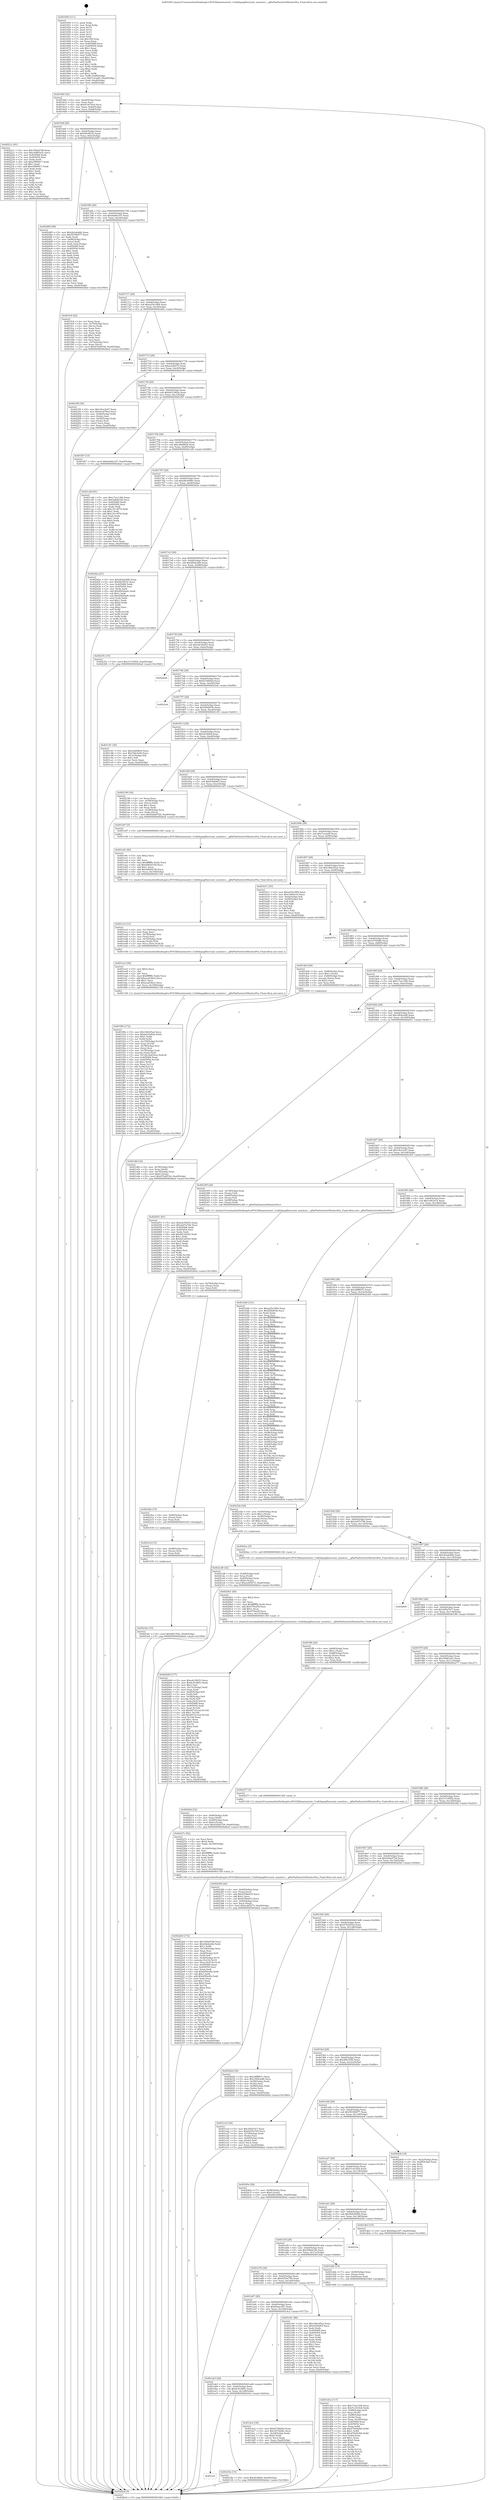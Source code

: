 digraph "0x401650" {
  label = "0x401650 (/mnt/c/Users/mathe/Desktop/tcc/POCII/binaries/extr_Craftdepsglfwsrcmir_monitor.c__glfwPlatformGetMonitorPos_Final-ollvm.out::main(0))"
  labelloc = "t"
  node[shape=record]

  Entry [label="",width=0.3,height=0.3,shape=circle,fillcolor=black,style=filled]
  "0x4016bf" [label="{
     0x4016bf [32]\l
     | [instrs]\l
     &nbsp;&nbsp;0x4016bf \<+6\>: mov -0xa0(%rbp),%eax\l
     &nbsp;&nbsp;0x4016c5 \<+2\>: mov %eax,%ecx\l
     &nbsp;&nbsp;0x4016c7 \<+6\>: sub $0x91a07bc6,%ecx\l
     &nbsp;&nbsp;0x4016cd \<+6\>: mov %eax,-0xb4(%rbp)\l
     &nbsp;&nbsp;0x4016d3 \<+6\>: mov %ecx,-0xb8(%rbp)\l
     &nbsp;&nbsp;0x4016d9 \<+6\>: je 000000000040221c \<main+0xbcc\>\l
  }"]
  "0x40221c" [label="{
     0x40221c [91]\l
     | [instrs]\l
     &nbsp;&nbsp;0x40221c \<+5\>: mov $0x748ad7d8,%eax\l
     &nbsp;&nbsp;0x402221 \<+5\>: mov $0x30d83a3c,%ecx\l
     &nbsp;&nbsp;0x402226 \<+7\>: mov 0x405068,%edx\l
     &nbsp;&nbsp;0x40222d \<+7\>: mov 0x405054,%esi\l
     &nbsp;&nbsp;0x402234 \<+2\>: mov %edx,%edi\l
     &nbsp;&nbsp;0x402236 \<+6\>: sub $0xe5f99417,%edi\l
     &nbsp;&nbsp;0x40223c \<+3\>: sub $0x1,%edi\l
     &nbsp;&nbsp;0x40223f \<+6\>: add $0xe5f99417,%edi\l
     &nbsp;&nbsp;0x402245 \<+3\>: imul %edi,%edx\l
     &nbsp;&nbsp;0x402248 \<+3\>: and $0x1,%edx\l
     &nbsp;&nbsp;0x40224b \<+3\>: cmp $0x0,%edx\l
     &nbsp;&nbsp;0x40224e \<+4\>: sete %r8b\l
     &nbsp;&nbsp;0x402252 \<+3\>: cmp $0xa,%esi\l
     &nbsp;&nbsp;0x402255 \<+4\>: setl %r9b\l
     &nbsp;&nbsp;0x402259 \<+3\>: mov %r8b,%r10b\l
     &nbsp;&nbsp;0x40225c \<+3\>: and %r9b,%r10b\l
     &nbsp;&nbsp;0x40225f \<+3\>: xor %r9b,%r8b\l
     &nbsp;&nbsp;0x402262 \<+3\>: or %r8b,%r10b\l
     &nbsp;&nbsp;0x402265 \<+4\>: test $0x1,%r10b\l
     &nbsp;&nbsp;0x402269 \<+3\>: cmovne %ecx,%eax\l
     &nbsp;&nbsp;0x40226c \<+6\>: mov %eax,-0xa0(%rbp)\l
     &nbsp;&nbsp;0x402272 \<+5\>: jmp 00000000004026ed \<main+0x109d\>\l
  }"]
  "0x4016df" [label="{
     0x4016df [28]\l
     | [instrs]\l
     &nbsp;&nbsp;0x4016df \<+5\>: jmp 00000000004016e4 \<main+0x94\>\l
     &nbsp;&nbsp;0x4016e4 \<+6\>: mov -0xb4(%rbp),%eax\l
     &nbsp;&nbsp;0x4016ea \<+5\>: sub $0x94c081fc,%eax\l
     &nbsp;&nbsp;0x4016ef \<+6\>: mov %eax,-0xbc(%rbp)\l
     &nbsp;&nbsp;0x4016f5 \<+6\>: je 0000000000402485 \<main+0xe35\>\l
  }"]
  Exit [label="",width=0.3,height=0.3,shape=circle,fillcolor=black,style=filled,peripheries=2]
  "0x402485" [label="{
     0x402485 [99]\l
     | [instrs]\l
     &nbsp;&nbsp;0x402485 \<+5\>: mov $0x2b2ab46b,%eax\l
     &nbsp;&nbsp;0x40248a \<+5\>: mov $0x50186077,%ecx\l
     &nbsp;&nbsp;0x40248f \<+2\>: xor %edx,%edx\l
     &nbsp;&nbsp;0x402491 \<+7\>: mov -0x98(%rbp),%rsi\l
     &nbsp;&nbsp;0x402498 \<+2\>: mov (%rsi),%edi\l
     &nbsp;&nbsp;0x40249a \<+3\>: mov %edi,-0x2c(%rbp)\l
     &nbsp;&nbsp;0x40249d \<+7\>: mov 0x405068,%edi\l
     &nbsp;&nbsp;0x4024a4 \<+8\>: mov 0x405054,%r8d\l
     &nbsp;&nbsp;0x4024ac \<+3\>: sub $0x1,%edx\l
     &nbsp;&nbsp;0x4024af \<+3\>: mov %edi,%r9d\l
     &nbsp;&nbsp;0x4024b2 \<+3\>: add %edx,%r9d\l
     &nbsp;&nbsp;0x4024b5 \<+4\>: imul %r9d,%edi\l
     &nbsp;&nbsp;0x4024b9 \<+3\>: and $0x1,%edi\l
     &nbsp;&nbsp;0x4024bc \<+3\>: cmp $0x0,%edi\l
     &nbsp;&nbsp;0x4024bf \<+4\>: sete %r10b\l
     &nbsp;&nbsp;0x4024c3 \<+4\>: cmp $0xa,%r8d\l
     &nbsp;&nbsp;0x4024c7 \<+4\>: setl %r11b\l
     &nbsp;&nbsp;0x4024cb \<+3\>: mov %r10b,%bl\l
     &nbsp;&nbsp;0x4024ce \<+3\>: and %r11b,%bl\l
     &nbsp;&nbsp;0x4024d1 \<+3\>: xor %r11b,%r10b\l
     &nbsp;&nbsp;0x4024d4 \<+3\>: or %r10b,%bl\l
     &nbsp;&nbsp;0x4024d7 \<+3\>: test $0x1,%bl\l
     &nbsp;&nbsp;0x4024da \<+3\>: cmovne %ecx,%eax\l
     &nbsp;&nbsp;0x4024dd \<+6\>: mov %eax,-0xa0(%rbp)\l
     &nbsp;&nbsp;0x4024e3 \<+5\>: jmp 00000000004026ed \<main+0x109d\>\l
  }"]
  "0x4016fb" [label="{
     0x4016fb [28]\l
     | [instrs]\l
     &nbsp;&nbsp;0x4016fb \<+5\>: jmp 0000000000401700 \<main+0xb0\>\l
     &nbsp;&nbsp;0x401700 \<+6\>: mov -0xb4(%rbp),%eax\l
     &nbsp;&nbsp;0x401706 \<+5\>: sub $0x9a68a107,%eax\l
     &nbsp;&nbsp;0x40170b \<+6\>: mov %eax,-0xc0(%rbp)\l
     &nbsp;&nbsp;0x401711 \<+6\>: je 0000000000401fc6 \<main+0x976\>\l
  }"]
  "0x4023dc" [label="{
     0x4023dc [15]\l
     | [instrs]\l
     &nbsp;&nbsp;0x4023dc \<+10\>: movl $0x4f6155fe,-0xa0(%rbp)\l
     &nbsp;&nbsp;0x4023e6 \<+5\>: jmp 00000000004026ed \<main+0x109d\>\l
  }"]
  "0x401fc6" [label="{
     0x401fc6 [42]\l
     | [instrs]\l
     &nbsp;&nbsp;0x401fc6 \<+2\>: xor %eax,%eax\l
     &nbsp;&nbsp;0x401fc8 \<+4\>: mov -0x70(%rbp),%rcx\l
     &nbsp;&nbsp;0x401fcc \<+2\>: mov (%rcx),%edx\l
     &nbsp;&nbsp;0x401fce \<+2\>: mov %eax,%esi\l
     &nbsp;&nbsp;0x401fd0 \<+2\>: sub %edx,%esi\l
     &nbsp;&nbsp;0x401fd2 \<+2\>: mov %eax,%edx\l
     &nbsp;&nbsp;0x401fd4 \<+3\>: sub $0x1,%edx\l
     &nbsp;&nbsp;0x401fd7 \<+2\>: add %edx,%esi\l
     &nbsp;&nbsp;0x401fd9 \<+2\>: sub %esi,%eax\l
     &nbsp;&nbsp;0x401fdb \<+4\>: mov -0x70(%rbp),%rcx\l
     &nbsp;&nbsp;0x401fdf \<+2\>: mov %eax,(%rcx)\l
     &nbsp;&nbsp;0x401fe1 \<+10\>: movl $0x47b2953d,-0xa0(%rbp)\l
     &nbsp;&nbsp;0x401feb \<+5\>: jmp 00000000004026ed \<main+0x109d\>\l
  }"]
  "0x401717" [label="{
     0x401717 [28]\l
     | [instrs]\l
     &nbsp;&nbsp;0x401717 \<+5\>: jmp 000000000040171c \<main+0xcc\>\l
     &nbsp;&nbsp;0x40171c \<+6\>: mov -0xb4(%rbp),%eax\l
     &nbsp;&nbsp;0x401722 \<+5\>: sub $0xa25e1884,%eax\l
     &nbsp;&nbsp;0x401727 \<+6\>: mov %eax,-0xc4(%rbp)\l
     &nbsp;&nbsp;0x40172d \<+6\>: je 00000000004024fa \<main+0xeaa\>\l
  }"]
  "0x4023cd" [label="{
     0x4023cd [15]\l
     | [instrs]\l
     &nbsp;&nbsp;0x4023cd \<+4\>: mov -0x48(%rbp),%rax\l
     &nbsp;&nbsp;0x4023d1 \<+3\>: mov (%rax),%rax\l
     &nbsp;&nbsp;0x4023d4 \<+3\>: mov %rax,%rdi\l
     &nbsp;&nbsp;0x4023d7 \<+5\>: call 0000000000401030 \<free@plt\>\l
     | [calls]\l
     &nbsp;&nbsp;0x401030 \{1\} (unknown)\l
  }"]
  "0x4024fa" [label="{
     0x4024fa\l
  }", style=dashed]
  "0x401733" [label="{
     0x401733 [28]\l
     | [instrs]\l
     &nbsp;&nbsp;0x401733 \<+5\>: jmp 0000000000401738 \<main+0xe8\>\l
     &nbsp;&nbsp;0x401738 \<+6\>: mov -0xb4(%rbp),%eax\l
     &nbsp;&nbsp;0x40173e \<+5\>: sub $0xacbf5275,%eax\l
     &nbsp;&nbsp;0x401743 \<+6\>: mov %eax,-0xc8(%rbp)\l
     &nbsp;&nbsp;0x401749 \<+6\>: je 00000000004021f8 \<main+0xba8\>\l
  }"]
  "0x4023be" [label="{
     0x4023be [15]\l
     | [instrs]\l
     &nbsp;&nbsp;0x4023be \<+4\>: mov -0x60(%rbp),%rax\l
     &nbsp;&nbsp;0x4023c2 \<+3\>: mov (%rax),%rax\l
     &nbsp;&nbsp;0x4023c5 \<+3\>: mov %rax,%rdi\l
     &nbsp;&nbsp;0x4023c8 \<+5\>: call 0000000000401030 \<free@plt\>\l
     | [calls]\l
     &nbsp;&nbsp;0x401030 \{1\} (unknown)\l
  }"]
  "0x4021f8" [label="{
     0x4021f8 [36]\l
     | [instrs]\l
     &nbsp;&nbsp;0x4021f8 \<+5\>: mov $0x19ec3e47,%eax\l
     &nbsp;&nbsp;0x4021fd \<+5\>: mov $0x91a07bc6,%ecx\l
     &nbsp;&nbsp;0x402202 \<+4\>: mov -0x40(%rbp),%rdx\l
     &nbsp;&nbsp;0x402206 \<+2\>: mov (%rdx),%esi\l
     &nbsp;&nbsp;0x402208 \<+4\>: mov -0x50(%rbp),%rdx\l
     &nbsp;&nbsp;0x40220c \<+2\>: cmp (%rdx),%esi\l
     &nbsp;&nbsp;0x40220e \<+3\>: cmovl %ecx,%eax\l
     &nbsp;&nbsp;0x402211 \<+6\>: mov %eax,-0xa0(%rbp)\l
     &nbsp;&nbsp;0x402217 \<+5\>: jmp 00000000004026ed \<main+0x109d\>\l
  }"]
  "0x40174f" [label="{
     0x40174f [28]\l
     | [instrs]\l
     &nbsp;&nbsp;0x40174f \<+5\>: jmp 0000000000401754 \<main+0x104\>\l
     &nbsp;&nbsp;0x401754 \<+6\>: mov -0xb4(%rbp),%eax\l
     &nbsp;&nbsp;0x40175a \<+5\>: sub $0xbd31962a,%eax\l
     &nbsp;&nbsp;0x40175f \<+6\>: mov %eax,-0xcc(%rbp)\l
     &nbsp;&nbsp;0x401765 \<+6\>: je 0000000000401fb7 \<main+0x967\>\l
  }"]
  "0x4023af" [label="{
     0x4023af [15]\l
     | [instrs]\l
     &nbsp;&nbsp;0x4023af \<+4\>: mov -0x78(%rbp),%rax\l
     &nbsp;&nbsp;0x4023b3 \<+3\>: mov (%rax),%rax\l
     &nbsp;&nbsp;0x4023b6 \<+3\>: mov %rax,%rdi\l
     &nbsp;&nbsp;0x4023b9 \<+5\>: call 0000000000401030 \<free@plt\>\l
     | [calls]\l
     &nbsp;&nbsp;0x401030 \{1\} (unknown)\l
  }"]
  "0x401fb7" [label="{
     0x401fb7 [15]\l
     | [instrs]\l
     &nbsp;&nbsp;0x401fb7 \<+10\>: movl $0x9a68a107,-0xa0(%rbp)\l
     &nbsp;&nbsp;0x401fc1 \<+5\>: jmp 00000000004026ed \<main+0x109d\>\l
  }"]
  "0x40176b" [label="{
     0x40176b [28]\l
     | [instrs]\l
     &nbsp;&nbsp;0x40176b \<+5\>: jmp 0000000000401770 \<main+0x120\>\l
     &nbsp;&nbsp;0x401770 \<+6\>: mov -0xb4(%rbp),%eax\l
     &nbsp;&nbsp;0x401776 \<+5\>: sub $0xcbb0f6e9,%eax\l
     &nbsp;&nbsp;0x40177b \<+6\>: mov %eax,-0xd0(%rbp)\l
     &nbsp;&nbsp;0x401781 \<+6\>: je 0000000000401cd0 \<main+0x680\>\l
  }"]
  "0x4022b0" [label="{
     0x4022b0 [172]\l
     | [instrs]\l
     &nbsp;&nbsp;0x4022b0 \<+5\>: mov $0x748ad7d8,%ecx\l
     &nbsp;&nbsp;0x4022b5 \<+5\>: mov $0xdf2de2bb,%edx\l
     &nbsp;&nbsp;0x4022ba \<+3\>: mov $0x1,%r8b\l
     &nbsp;&nbsp;0x4022bd \<+6\>: mov -0x164(%rbp),%esi\l
     &nbsp;&nbsp;0x4022c3 \<+3\>: imul %eax,%esi\l
     &nbsp;&nbsp;0x4022c6 \<+4\>: mov -0x48(%rbp),%r9\l
     &nbsp;&nbsp;0x4022ca \<+3\>: mov (%r9),%r9\l
     &nbsp;&nbsp;0x4022cd \<+4\>: mov -0x40(%rbp),%r10\l
     &nbsp;&nbsp;0x4022d1 \<+3\>: movslq (%r10),%r10\l
     &nbsp;&nbsp;0x4022d4 \<+4\>: mov %esi,(%r9,%r10,4)\l
     &nbsp;&nbsp;0x4022d8 \<+7\>: mov 0x405068,%eax\l
     &nbsp;&nbsp;0x4022df \<+7\>: mov 0x405054,%esi\l
     &nbsp;&nbsp;0x4022e6 \<+2\>: mov %eax,%edi\l
     &nbsp;&nbsp;0x4022e8 \<+6\>: sub $0xbf59e4fa,%edi\l
     &nbsp;&nbsp;0x4022ee \<+3\>: sub $0x1,%edi\l
     &nbsp;&nbsp;0x4022f1 \<+6\>: add $0xbf59e4fa,%edi\l
     &nbsp;&nbsp;0x4022f7 \<+3\>: imul %edi,%eax\l
     &nbsp;&nbsp;0x4022fa \<+3\>: and $0x1,%eax\l
     &nbsp;&nbsp;0x4022fd \<+3\>: cmp $0x0,%eax\l
     &nbsp;&nbsp;0x402300 \<+4\>: sete %r11b\l
     &nbsp;&nbsp;0x402304 \<+3\>: cmp $0xa,%esi\l
     &nbsp;&nbsp;0x402307 \<+3\>: setl %bl\l
     &nbsp;&nbsp;0x40230a \<+3\>: mov %r11b,%r14b\l
     &nbsp;&nbsp;0x40230d \<+4\>: xor $0xff,%r14b\l
     &nbsp;&nbsp;0x402311 \<+3\>: mov %bl,%r15b\l
     &nbsp;&nbsp;0x402314 \<+4\>: xor $0xff,%r15b\l
     &nbsp;&nbsp;0x402318 \<+4\>: xor $0x0,%r8b\l
     &nbsp;&nbsp;0x40231c \<+3\>: mov %r14b,%r12b\l
     &nbsp;&nbsp;0x40231f \<+4\>: and $0x0,%r12b\l
     &nbsp;&nbsp;0x402323 \<+3\>: and %r8b,%r11b\l
     &nbsp;&nbsp;0x402326 \<+3\>: mov %r15b,%r13b\l
     &nbsp;&nbsp;0x402329 \<+4\>: and $0x0,%r13b\l
     &nbsp;&nbsp;0x40232d \<+3\>: and %r8b,%bl\l
     &nbsp;&nbsp;0x402330 \<+3\>: or %r11b,%r12b\l
     &nbsp;&nbsp;0x402333 \<+3\>: or %bl,%r13b\l
     &nbsp;&nbsp;0x402336 \<+3\>: xor %r13b,%r12b\l
     &nbsp;&nbsp;0x402339 \<+3\>: or %r15b,%r14b\l
     &nbsp;&nbsp;0x40233c \<+4\>: xor $0xff,%r14b\l
     &nbsp;&nbsp;0x402340 \<+4\>: or $0x0,%r8b\l
     &nbsp;&nbsp;0x402344 \<+3\>: and %r8b,%r14b\l
     &nbsp;&nbsp;0x402347 \<+3\>: or %r14b,%r12b\l
     &nbsp;&nbsp;0x40234a \<+4\>: test $0x1,%r12b\l
     &nbsp;&nbsp;0x40234e \<+3\>: cmovne %edx,%ecx\l
     &nbsp;&nbsp;0x402351 \<+6\>: mov %ecx,-0xa0(%rbp)\l
     &nbsp;&nbsp;0x402357 \<+5\>: jmp 00000000004026ed \<main+0x109d\>\l
  }"]
  "0x401cd0" [label="{
     0x401cd0 [91]\l
     | [instrs]\l
     &nbsp;&nbsp;0x401cd0 \<+5\>: mov $0x17ae130b,%eax\l
     &nbsp;&nbsp;0x401cd5 \<+5\>: mov $0x5d6d21fb,%ecx\l
     &nbsp;&nbsp;0x401cda \<+7\>: mov 0x405068,%edx\l
     &nbsp;&nbsp;0x401ce1 \<+7\>: mov 0x405054,%esi\l
     &nbsp;&nbsp;0x401ce8 \<+2\>: mov %edx,%edi\l
     &nbsp;&nbsp;0x401cea \<+6\>: sub $0x141c4f7d,%edi\l
     &nbsp;&nbsp;0x401cf0 \<+3\>: sub $0x1,%edi\l
     &nbsp;&nbsp;0x401cf3 \<+6\>: add $0x141c4f7d,%edi\l
     &nbsp;&nbsp;0x401cf9 \<+3\>: imul %edi,%edx\l
     &nbsp;&nbsp;0x401cfc \<+3\>: and $0x1,%edx\l
     &nbsp;&nbsp;0x401cff \<+3\>: cmp $0x0,%edx\l
     &nbsp;&nbsp;0x401d02 \<+4\>: sete %r8b\l
     &nbsp;&nbsp;0x401d06 \<+3\>: cmp $0xa,%esi\l
     &nbsp;&nbsp;0x401d09 \<+4\>: setl %r9b\l
     &nbsp;&nbsp;0x401d0d \<+3\>: mov %r8b,%r10b\l
     &nbsp;&nbsp;0x401d10 \<+3\>: and %r9b,%r10b\l
     &nbsp;&nbsp;0x401d13 \<+3\>: xor %r9b,%r8b\l
     &nbsp;&nbsp;0x401d16 \<+3\>: or %r8b,%r10b\l
     &nbsp;&nbsp;0x401d19 \<+4\>: test $0x1,%r10b\l
     &nbsp;&nbsp;0x401d1d \<+3\>: cmovne %ecx,%eax\l
     &nbsp;&nbsp;0x401d20 \<+6\>: mov %eax,-0xa0(%rbp)\l
     &nbsp;&nbsp;0x401d26 \<+5\>: jmp 00000000004026ed \<main+0x109d\>\l
  }"]
  "0x401787" [label="{
     0x401787 [28]\l
     | [instrs]\l
     &nbsp;&nbsp;0x401787 \<+5\>: jmp 000000000040178c \<main+0x13c\>\l
     &nbsp;&nbsp;0x40178c \<+6\>: mov -0xb4(%rbp),%eax\l
     &nbsp;&nbsp;0x401792 \<+5\>: sub $0xd8c4489c,%eax\l
     &nbsp;&nbsp;0x401797 \<+6\>: mov %eax,-0xd4(%rbp)\l
     &nbsp;&nbsp;0x40179d \<+6\>: je 000000000040242a \<main+0xdda\>\l
  }"]
  "0x40227c" [label="{
     0x40227c [52]\l
     | [instrs]\l
     &nbsp;&nbsp;0x40227c \<+2\>: xor %ecx,%ecx\l
     &nbsp;&nbsp;0x40227e \<+5\>: mov $0x2,%edx\l
     &nbsp;&nbsp;0x402283 \<+6\>: mov %edx,-0x160(%rbp)\l
     &nbsp;&nbsp;0x402289 \<+1\>: cltd\l
     &nbsp;&nbsp;0x40228a \<+6\>: mov -0x160(%rbp),%esi\l
     &nbsp;&nbsp;0x402290 \<+2\>: idiv %esi\l
     &nbsp;&nbsp;0x402292 \<+6\>: imul $0xfffffffe,%edx,%edx\l
     &nbsp;&nbsp;0x402298 \<+2\>: mov %ecx,%edi\l
     &nbsp;&nbsp;0x40229a \<+2\>: sub %edx,%edi\l
     &nbsp;&nbsp;0x40229c \<+2\>: mov %ecx,%edx\l
     &nbsp;&nbsp;0x40229e \<+3\>: sub $0x1,%edx\l
     &nbsp;&nbsp;0x4022a1 \<+2\>: add %edx,%edi\l
     &nbsp;&nbsp;0x4022a3 \<+2\>: sub %edi,%ecx\l
     &nbsp;&nbsp;0x4022a5 \<+6\>: mov %ecx,-0x164(%rbp)\l
     &nbsp;&nbsp;0x4022ab \<+5\>: call 0000000000401160 \<next_i\>\l
     | [calls]\l
     &nbsp;&nbsp;0x401160 \{1\} (/mnt/c/Users/mathe/Desktop/tcc/POCII/binaries/extr_Craftdepsglfwsrcmir_monitor.c__glfwPlatformGetMonitorPos_Final-ollvm.out::next_i)\l
  }"]
  "0x40242a" [label="{
     0x40242a [91]\l
     | [instrs]\l
     &nbsp;&nbsp;0x40242a \<+5\>: mov $0x2b2ab46b,%eax\l
     &nbsp;&nbsp;0x40242f \<+5\>: mov $0x94c081fc,%ecx\l
     &nbsp;&nbsp;0x402434 \<+7\>: mov 0x405068,%edx\l
     &nbsp;&nbsp;0x40243b \<+7\>: mov 0x405054,%esi\l
     &nbsp;&nbsp;0x402442 \<+2\>: mov %edx,%edi\l
     &nbsp;&nbsp;0x402444 \<+6\>: add $0x6942ba4c,%edi\l
     &nbsp;&nbsp;0x40244a \<+3\>: sub $0x1,%edi\l
     &nbsp;&nbsp;0x40244d \<+6\>: sub $0x6942ba4c,%edi\l
     &nbsp;&nbsp;0x402453 \<+3\>: imul %edi,%edx\l
     &nbsp;&nbsp;0x402456 \<+3\>: and $0x1,%edx\l
     &nbsp;&nbsp;0x402459 \<+3\>: cmp $0x0,%edx\l
     &nbsp;&nbsp;0x40245c \<+4\>: sete %r8b\l
     &nbsp;&nbsp;0x402460 \<+3\>: cmp $0xa,%esi\l
     &nbsp;&nbsp;0x402463 \<+4\>: setl %r9b\l
     &nbsp;&nbsp;0x402467 \<+3\>: mov %r8b,%r10b\l
     &nbsp;&nbsp;0x40246a \<+3\>: and %r9b,%r10b\l
     &nbsp;&nbsp;0x40246d \<+3\>: xor %r9b,%r8b\l
     &nbsp;&nbsp;0x402470 \<+3\>: or %r8b,%r10b\l
     &nbsp;&nbsp;0x402473 \<+4\>: test $0x1,%r10b\l
     &nbsp;&nbsp;0x402477 \<+3\>: cmovne %ecx,%eax\l
     &nbsp;&nbsp;0x40247a \<+6\>: mov %eax,-0xa0(%rbp)\l
     &nbsp;&nbsp;0x402480 \<+5\>: jmp 00000000004026ed \<main+0x109d\>\l
  }"]
  "0x4017a3" [label="{
     0x4017a3 [28]\l
     | [instrs]\l
     &nbsp;&nbsp;0x4017a3 \<+5\>: jmp 00000000004017a8 \<main+0x158\>\l
     &nbsp;&nbsp;0x4017a8 \<+6\>: mov -0xb4(%rbp),%eax\l
     &nbsp;&nbsp;0x4017ae \<+5\>: sub $0xdf2de2bb,%eax\l
     &nbsp;&nbsp;0x4017b3 \<+6\>: mov %eax,-0xd8(%rbp)\l
     &nbsp;&nbsp;0x4017b9 \<+6\>: je 000000000040235c \<main+0xd0c\>\l
  }"]
  "0x4021d8" [label="{
     0x4021d8 [32]\l
     | [instrs]\l
     &nbsp;&nbsp;0x4021d8 \<+4\>: mov -0x48(%rbp),%rdi\l
     &nbsp;&nbsp;0x4021dc \<+3\>: mov %rax,(%rdi)\l
     &nbsp;&nbsp;0x4021df \<+4\>: mov -0x40(%rbp),%rax\l
     &nbsp;&nbsp;0x4021e3 \<+6\>: movl $0x0,(%rax)\l
     &nbsp;&nbsp;0x4021e9 \<+10\>: movl $0xacbf5275,-0xa0(%rbp)\l
     &nbsp;&nbsp;0x4021f3 \<+5\>: jmp 00000000004026ed \<main+0x109d\>\l
  }"]
  "0x40235c" [label="{
     0x40235c [15]\l
     | [instrs]\l
     &nbsp;&nbsp;0x40235c \<+10\>: movl $0x317c0952,-0xa0(%rbp)\l
     &nbsp;&nbsp;0x402366 \<+5\>: jmp 00000000004026ed \<main+0x109d\>\l
  }"]
  "0x4017bf" [label="{
     0x4017bf [28]\l
     | [instrs]\l
     &nbsp;&nbsp;0x4017bf \<+5\>: jmp 00000000004017c4 \<main+0x174\>\l
     &nbsp;&nbsp;0x4017c4 \<+6\>: mov -0xb4(%rbp),%eax\l
     &nbsp;&nbsp;0x4017ca \<+5\>: sub $0xe4c59253,%eax\l
     &nbsp;&nbsp;0x4017cf \<+6\>: mov %eax,-0xdc(%rbp)\l
     &nbsp;&nbsp;0x4017d5 \<+6\>: je 0000000000402624 \<main+0xfd4\>\l
  }"]
  "0x401acf" [label="{
     0x401acf\l
  }", style=dashed]
  "0x402624" [label="{
     0x402624\l
  }", style=dashed]
  "0x4017db" [label="{
     0x4017db [28]\l
     | [instrs]\l
     &nbsp;&nbsp;0x4017db \<+5\>: jmp 00000000004017e0 \<main+0x190\>\l
     &nbsp;&nbsp;0x4017e0 \<+6\>: mov -0xb4(%rbp),%eax\l
     &nbsp;&nbsp;0x4017e6 \<+5\>: sub $0xf274804d,%eax\l
     &nbsp;&nbsp;0x4017eb \<+6\>: mov %eax,-0xe0(%rbp)\l
     &nbsp;&nbsp;0x4017f1 \<+6\>: je 00000000004023eb \<main+0xd9b\>\l
  }"]
  "0x40218a" [label="{
     0x40218a [15]\l
     | [instrs]\l
     &nbsp;&nbsp;0x40218a \<+10\>: movl $0x2fc9b66,-0xa0(%rbp)\l
     &nbsp;&nbsp;0x402194 \<+5\>: jmp 00000000004026ed \<main+0x109d\>\l
  }"]
  "0x4023eb" [label="{
     0x4023eb\l
  }", style=dashed]
  "0x4017f7" [label="{
     0x4017f7 [28]\l
     | [instrs]\l
     &nbsp;&nbsp;0x4017f7 \<+5\>: jmp 00000000004017fc \<main+0x1ac\>\l
     &nbsp;&nbsp;0x4017fc \<+6\>: mov -0xb4(%rbp),%eax\l
     &nbsp;&nbsp;0x401802 \<+5\>: sub $0xf2fdd03b,%eax\l
     &nbsp;&nbsp;0x401807 \<+6\>: mov %eax,-0xe4(%rbp)\l
     &nbsp;&nbsp;0x40180d \<+6\>: je 0000000000401c91 \<main+0x641\>\l
  }"]
  "0x4020d9" [label="{
     0x4020d9 [177]\l
     | [instrs]\l
     &nbsp;&nbsp;0x4020d9 \<+5\>: mov $0xe4c59253,%ecx\l
     &nbsp;&nbsp;0x4020de \<+5\>: mov $0x6c91d65c,%edx\l
     &nbsp;&nbsp;0x4020e3 \<+3\>: mov $0x1,%sil\l
     &nbsp;&nbsp;0x4020e6 \<+6\>: mov -0x15c(%rbp),%edi\l
     &nbsp;&nbsp;0x4020ec \<+3\>: imul %eax,%edi\l
     &nbsp;&nbsp;0x4020ef \<+4\>: mov -0x60(%rbp),%r8\l
     &nbsp;&nbsp;0x4020f3 \<+3\>: mov (%r8),%r8\l
     &nbsp;&nbsp;0x4020f6 \<+4\>: mov -0x58(%rbp),%r9\l
     &nbsp;&nbsp;0x4020fa \<+3\>: movslq (%r9),%r9\l
     &nbsp;&nbsp;0x4020fd \<+4\>: mov %edi,(%r8,%r9,4)\l
     &nbsp;&nbsp;0x402101 \<+7\>: mov 0x405068,%eax\l
     &nbsp;&nbsp;0x402108 \<+7\>: mov 0x405054,%edi\l
     &nbsp;&nbsp;0x40210f \<+3\>: mov %eax,%r10d\l
     &nbsp;&nbsp;0x402112 \<+7\>: sub $0x447a31ed,%r10d\l
     &nbsp;&nbsp;0x402119 \<+4\>: sub $0x1,%r10d\l
     &nbsp;&nbsp;0x40211d \<+7\>: add $0x447a31ed,%r10d\l
     &nbsp;&nbsp;0x402124 \<+4\>: imul %r10d,%eax\l
     &nbsp;&nbsp;0x402128 \<+3\>: and $0x1,%eax\l
     &nbsp;&nbsp;0x40212b \<+3\>: cmp $0x0,%eax\l
     &nbsp;&nbsp;0x40212e \<+4\>: sete %r11b\l
     &nbsp;&nbsp;0x402132 \<+3\>: cmp $0xa,%edi\l
     &nbsp;&nbsp;0x402135 \<+3\>: setl %bl\l
     &nbsp;&nbsp;0x402138 \<+3\>: mov %r11b,%r14b\l
     &nbsp;&nbsp;0x40213b \<+4\>: xor $0xff,%r14b\l
     &nbsp;&nbsp;0x40213f \<+3\>: mov %bl,%r15b\l
     &nbsp;&nbsp;0x402142 \<+4\>: xor $0xff,%r15b\l
     &nbsp;&nbsp;0x402146 \<+4\>: xor $0x1,%sil\l
     &nbsp;&nbsp;0x40214a \<+3\>: mov %r14b,%r12b\l
     &nbsp;&nbsp;0x40214d \<+4\>: and $0xff,%r12b\l
     &nbsp;&nbsp;0x402151 \<+3\>: and %sil,%r11b\l
     &nbsp;&nbsp;0x402154 \<+3\>: mov %r15b,%r13b\l
     &nbsp;&nbsp;0x402157 \<+4\>: and $0xff,%r13b\l
     &nbsp;&nbsp;0x40215b \<+3\>: and %sil,%bl\l
     &nbsp;&nbsp;0x40215e \<+3\>: or %r11b,%r12b\l
     &nbsp;&nbsp;0x402161 \<+3\>: or %bl,%r13b\l
     &nbsp;&nbsp;0x402164 \<+3\>: xor %r13b,%r12b\l
     &nbsp;&nbsp;0x402167 \<+3\>: or %r15b,%r14b\l
     &nbsp;&nbsp;0x40216a \<+4\>: xor $0xff,%r14b\l
     &nbsp;&nbsp;0x40216e \<+4\>: or $0x1,%sil\l
     &nbsp;&nbsp;0x402172 \<+3\>: and %sil,%r14b\l
     &nbsp;&nbsp;0x402175 \<+3\>: or %r14b,%r12b\l
     &nbsp;&nbsp;0x402178 \<+4\>: test $0x1,%r12b\l
     &nbsp;&nbsp;0x40217c \<+3\>: cmovne %edx,%ecx\l
     &nbsp;&nbsp;0x40217f \<+6\>: mov %ecx,-0xa0(%rbp)\l
     &nbsp;&nbsp;0x402185 \<+5\>: jmp 00000000004026ed \<main+0x109d\>\l
  }"]
  "0x401c91" [label="{
     0x401c91 [30]\l
     | [instrs]\l
     &nbsp;&nbsp;0x401c91 \<+5\>: mov $0xcbb0f6e9,%eax\l
     &nbsp;&nbsp;0x401c96 \<+5\>: mov $0x7bbcfc06,%ecx\l
     &nbsp;&nbsp;0x401c9b \<+3\>: mov -0x31(%rbp),%dl\l
     &nbsp;&nbsp;0x401c9e \<+3\>: test $0x1,%dl\l
     &nbsp;&nbsp;0x401ca1 \<+3\>: cmovne %ecx,%eax\l
     &nbsp;&nbsp;0x401ca4 \<+6\>: mov %eax,-0xa0(%rbp)\l
     &nbsp;&nbsp;0x401caa \<+5\>: jmp 00000000004026ed \<main+0x109d\>\l
  }"]
  "0x401813" [label="{
     0x401813 [28]\l
     | [instrs]\l
     &nbsp;&nbsp;0x401813 \<+5\>: jmp 0000000000401818 \<main+0x1c8\>\l
     &nbsp;&nbsp;0x401818 \<+6\>: mov -0xb4(%rbp),%eax\l
     &nbsp;&nbsp;0x40181e \<+5\>: sub $0x2fc9b66,%eax\l
     &nbsp;&nbsp;0x401823 \<+6\>: mov %eax,-0xe8(%rbp)\l
     &nbsp;&nbsp;0x401829 \<+6\>: je 0000000000402199 \<main+0xb49\>\l
  }"]
  "0x4020b1" [label="{
     0x4020b1 [40]\l
     | [instrs]\l
     &nbsp;&nbsp;0x4020b1 \<+5\>: mov $0x2,%ecx\l
     &nbsp;&nbsp;0x4020b6 \<+1\>: cltd\l
     &nbsp;&nbsp;0x4020b7 \<+2\>: idiv %ecx\l
     &nbsp;&nbsp;0x4020b9 \<+6\>: imul $0xfffffffe,%edx,%ecx\l
     &nbsp;&nbsp;0x4020bf \<+6\>: add $0x579e25f,%ecx\l
     &nbsp;&nbsp;0x4020c5 \<+3\>: add $0x1,%ecx\l
     &nbsp;&nbsp;0x4020c8 \<+6\>: sub $0x579e25f,%ecx\l
     &nbsp;&nbsp;0x4020ce \<+6\>: mov %ecx,-0x15c(%rbp)\l
     &nbsp;&nbsp;0x4020d4 \<+5\>: call 0000000000401160 \<next_i\>\l
     | [calls]\l
     &nbsp;&nbsp;0x401160 \{1\} (/mnt/c/Users/mathe/Desktop/tcc/POCII/binaries/extr_Craftdepsglfwsrcmir_monitor.c__glfwPlatformGetMonitorPos_Final-ollvm.out::next_i)\l
  }"]
  "0x402199" [label="{
     0x402199 [34]\l
     | [instrs]\l
     &nbsp;&nbsp;0x402199 \<+2\>: xor %eax,%eax\l
     &nbsp;&nbsp;0x40219b \<+4\>: mov -0x58(%rbp),%rcx\l
     &nbsp;&nbsp;0x40219f \<+2\>: mov (%rcx),%edx\l
     &nbsp;&nbsp;0x4021a1 \<+3\>: sub $0x1,%eax\l
     &nbsp;&nbsp;0x4021a4 \<+2\>: sub %eax,%edx\l
     &nbsp;&nbsp;0x4021a6 \<+4\>: mov -0x58(%rbp),%rcx\l
     &nbsp;&nbsp;0x4021aa \<+2\>: mov %edx,(%rcx)\l
     &nbsp;&nbsp;0x4021ac \<+10\>: movl $0x428a9729,-0xa0(%rbp)\l
     &nbsp;&nbsp;0x4021b6 \<+5\>: jmp 00000000004026ed \<main+0x109d\>\l
  }"]
  "0x40182f" [label="{
     0x40182f [28]\l
     | [instrs]\l
     &nbsp;&nbsp;0x40182f \<+5\>: jmp 0000000000401834 \<main+0x1e4\>\l
     &nbsp;&nbsp;0x401834 \<+6\>: mov -0xb4(%rbp),%eax\l
     &nbsp;&nbsp;0x40183a \<+5\>: sub $0x43b9d63,%eax\l
     &nbsp;&nbsp;0x40183f \<+6\>: mov %eax,-0xec(%rbp)\l
     &nbsp;&nbsp;0x401845 \<+6\>: je 0000000000401e97 \<main+0x847\>\l
  }"]
  "0x40200d" [label="{
     0x40200d [32]\l
     | [instrs]\l
     &nbsp;&nbsp;0x40200d \<+4\>: mov -0x60(%rbp),%rdi\l
     &nbsp;&nbsp;0x402011 \<+3\>: mov %rax,(%rdi)\l
     &nbsp;&nbsp;0x402014 \<+4\>: mov -0x58(%rbp),%rax\l
     &nbsp;&nbsp;0x402018 \<+6\>: movl $0x0,(%rax)\l
     &nbsp;&nbsp;0x40201e \<+10\>: movl $0x428a9729,-0xa0(%rbp)\l
     &nbsp;&nbsp;0x402028 \<+5\>: jmp 00000000004026ed \<main+0x109d\>\l
  }"]
  "0x401e97" [label="{
     0x401e97 [5]\l
     | [instrs]\l
     &nbsp;&nbsp;0x401e97 \<+5\>: call 0000000000401160 \<next_i\>\l
     | [calls]\l
     &nbsp;&nbsp;0x401160 \{1\} (/mnt/c/Users/mathe/Desktop/tcc/POCII/binaries/extr_Craftdepsglfwsrcmir_monitor.c__glfwPlatformGetMonitorPos_Final-ollvm.out::next_i)\l
  }"]
  "0x40184b" [label="{
     0x40184b [28]\l
     | [instrs]\l
     &nbsp;&nbsp;0x40184b \<+5\>: jmp 0000000000401850 \<main+0x200\>\l
     &nbsp;&nbsp;0x401850 \<+6\>: mov -0xb4(%rbp),%eax\l
     &nbsp;&nbsp;0x401856 \<+5\>: sub $0x7ca3a00,%eax\l
     &nbsp;&nbsp;0x40185b \<+6\>: mov %eax,-0xf0(%rbp)\l
     &nbsp;&nbsp;0x401861 \<+6\>: je 0000000000401b11 \<main+0x4c1\>\l
  }"]
  "0x401f0b" [label="{
     0x401f0b [172]\l
     | [instrs]\l
     &nbsp;&nbsp;0x401f0b \<+5\>: mov $0x166c65a2,%ecx\l
     &nbsp;&nbsp;0x401f10 \<+5\>: mov $0xbd31962a,%edx\l
     &nbsp;&nbsp;0x401f15 \<+3\>: mov $0x1,%r8b\l
     &nbsp;&nbsp;0x401f18 \<+3\>: xor %r9d,%r9d\l
     &nbsp;&nbsp;0x401f1b \<+7\>: mov -0x158(%rbp),%r10d\l
     &nbsp;&nbsp;0x401f22 \<+4\>: imul %eax,%r10d\l
     &nbsp;&nbsp;0x401f26 \<+4\>: mov -0x78(%rbp),%rsi\l
     &nbsp;&nbsp;0x401f2a \<+3\>: mov (%rsi),%rsi\l
     &nbsp;&nbsp;0x401f2d \<+4\>: mov -0x70(%rbp),%rdi\l
     &nbsp;&nbsp;0x401f31 \<+3\>: movslq (%rdi),%rdi\l
     &nbsp;&nbsp;0x401f34 \<+5\>: mov %r10d,0x4(%rsi,%rdi,8)\l
     &nbsp;&nbsp;0x401f39 \<+7\>: mov 0x405068,%eax\l
     &nbsp;&nbsp;0x401f40 \<+8\>: mov 0x405054,%r10d\l
     &nbsp;&nbsp;0x401f48 \<+4\>: sub $0x1,%r9d\l
     &nbsp;&nbsp;0x401f4c \<+3\>: mov %eax,%r11d\l
     &nbsp;&nbsp;0x401f4f \<+3\>: add %r9d,%r11d\l
     &nbsp;&nbsp;0x401f52 \<+4\>: imul %r11d,%eax\l
     &nbsp;&nbsp;0x401f56 \<+3\>: and $0x1,%eax\l
     &nbsp;&nbsp;0x401f59 \<+3\>: cmp $0x0,%eax\l
     &nbsp;&nbsp;0x401f5c \<+3\>: sete %bl\l
     &nbsp;&nbsp;0x401f5f \<+4\>: cmp $0xa,%r10d\l
     &nbsp;&nbsp;0x401f63 \<+4\>: setl %r14b\l
     &nbsp;&nbsp;0x401f67 \<+3\>: mov %bl,%r15b\l
     &nbsp;&nbsp;0x401f6a \<+4\>: xor $0xff,%r15b\l
     &nbsp;&nbsp;0x401f6e \<+3\>: mov %r14b,%r12b\l
     &nbsp;&nbsp;0x401f71 \<+4\>: xor $0xff,%r12b\l
     &nbsp;&nbsp;0x401f75 \<+4\>: xor $0x0,%r8b\l
     &nbsp;&nbsp;0x401f79 \<+3\>: mov %r15b,%r13b\l
     &nbsp;&nbsp;0x401f7c \<+4\>: and $0x0,%r13b\l
     &nbsp;&nbsp;0x401f80 \<+3\>: and %r8b,%bl\l
     &nbsp;&nbsp;0x401f83 \<+3\>: mov %r12b,%al\l
     &nbsp;&nbsp;0x401f86 \<+2\>: and $0x0,%al\l
     &nbsp;&nbsp;0x401f88 \<+3\>: and %r8b,%r14b\l
     &nbsp;&nbsp;0x401f8b \<+3\>: or %bl,%r13b\l
     &nbsp;&nbsp;0x401f8e \<+3\>: or %r14b,%al\l
     &nbsp;&nbsp;0x401f91 \<+3\>: xor %al,%r13b\l
     &nbsp;&nbsp;0x401f94 \<+3\>: or %r12b,%r15b\l
     &nbsp;&nbsp;0x401f97 \<+4\>: xor $0xff,%r15b\l
     &nbsp;&nbsp;0x401f9b \<+4\>: or $0x0,%r8b\l
     &nbsp;&nbsp;0x401f9f \<+3\>: and %r8b,%r15b\l
     &nbsp;&nbsp;0x401fa2 \<+3\>: or %r15b,%r13b\l
     &nbsp;&nbsp;0x401fa5 \<+4\>: test $0x1,%r13b\l
     &nbsp;&nbsp;0x401fa9 \<+3\>: cmovne %edx,%ecx\l
     &nbsp;&nbsp;0x401fac \<+6\>: mov %ecx,-0xa0(%rbp)\l
     &nbsp;&nbsp;0x401fb2 \<+5\>: jmp 00000000004026ed \<main+0x109d\>\l
  }"]
  "0x401b11" [label="{
     0x401b11 [53]\l
     | [instrs]\l
     &nbsp;&nbsp;0x401b11 \<+5\>: mov $0xa25e1884,%eax\l
     &nbsp;&nbsp;0x401b16 \<+5\>: mov $0x1a9f3e14,%ecx\l
     &nbsp;&nbsp;0x401b1b \<+6\>: mov -0x9a(%rbp),%dl\l
     &nbsp;&nbsp;0x401b21 \<+7\>: mov -0x99(%rbp),%sil\l
     &nbsp;&nbsp;0x401b28 \<+3\>: mov %dl,%dil\l
     &nbsp;&nbsp;0x401b2b \<+3\>: and %sil,%dil\l
     &nbsp;&nbsp;0x401b2e \<+3\>: xor %sil,%dl\l
     &nbsp;&nbsp;0x401b31 \<+3\>: or %dl,%dil\l
     &nbsp;&nbsp;0x401b34 \<+4\>: test $0x1,%dil\l
     &nbsp;&nbsp;0x401b38 \<+3\>: cmovne %ecx,%eax\l
     &nbsp;&nbsp;0x401b3b \<+6\>: mov %eax,-0xa0(%rbp)\l
     &nbsp;&nbsp;0x401b41 \<+5\>: jmp 00000000004026ed \<main+0x109d\>\l
  }"]
  "0x401867" [label="{
     0x401867 [28]\l
     | [instrs]\l
     &nbsp;&nbsp;0x401867 \<+5\>: jmp 000000000040186c \<main+0x21c\>\l
     &nbsp;&nbsp;0x40186c \<+6\>: mov -0xb4(%rbp),%eax\l
     &nbsp;&nbsp;0x401872 \<+5\>: sub $0x166c65a2,%eax\l
     &nbsp;&nbsp;0x401877 \<+6\>: mov %eax,-0xf4(%rbp)\l
     &nbsp;&nbsp;0x40187d \<+6\>: je 0000000000402578 \<main+0xf28\>\l
  }"]
  "0x4026ed" [label="{
     0x4026ed [5]\l
     | [instrs]\l
     &nbsp;&nbsp;0x4026ed \<+5\>: jmp 00000000004016bf \<main+0x6f\>\l
  }"]
  "0x401650" [label="{
     0x401650 [111]\l
     | [instrs]\l
     &nbsp;&nbsp;0x401650 \<+1\>: push %rbp\l
     &nbsp;&nbsp;0x401651 \<+3\>: mov %rsp,%rbp\l
     &nbsp;&nbsp;0x401654 \<+2\>: push %r15\l
     &nbsp;&nbsp;0x401656 \<+2\>: push %r14\l
     &nbsp;&nbsp;0x401658 \<+2\>: push %r13\l
     &nbsp;&nbsp;0x40165a \<+2\>: push %r12\l
     &nbsp;&nbsp;0x40165c \<+1\>: push %rbx\l
     &nbsp;&nbsp;0x40165d \<+7\>: sub $0x168,%rsp\l
     &nbsp;&nbsp;0x401664 \<+2\>: xor %eax,%eax\l
     &nbsp;&nbsp;0x401666 \<+7\>: mov 0x405068,%ecx\l
     &nbsp;&nbsp;0x40166d \<+7\>: mov 0x405054,%edx\l
     &nbsp;&nbsp;0x401674 \<+3\>: sub $0x1,%eax\l
     &nbsp;&nbsp;0x401677 \<+3\>: mov %ecx,%r8d\l
     &nbsp;&nbsp;0x40167a \<+3\>: add %eax,%r8d\l
     &nbsp;&nbsp;0x40167d \<+4\>: imul %r8d,%ecx\l
     &nbsp;&nbsp;0x401681 \<+3\>: and $0x1,%ecx\l
     &nbsp;&nbsp;0x401684 \<+3\>: cmp $0x0,%ecx\l
     &nbsp;&nbsp;0x401687 \<+4\>: sete %r9b\l
     &nbsp;&nbsp;0x40168b \<+4\>: and $0x1,%r9b\l
     &nbsp;&nbsp;0x40168f \<+7\>: mov %r9b,-0x9a(%rbp)\l
     &nbsp;&nbsp;0x401696 \<+3\>: cmp $0xa,%edx\l
     &nbsp;&nbsp;0x401699 \<+4\>: setl %r9b\l
     &nbsp;&nbsp;0x40169d \<+4\>: and $0x1,%r9b\l
     &nbsp;&nbsp;0x4016a1 \<+7\>: mov %r9b,-0x99(%rbp)\l
     &nbsp;&nbsp;0x4016a8 \<+10\>: movl $0x7ca3a00,-0xa0(%rbp)\l
     &nbsp;&nbsp;0x4016b2 \<+6\>: mov %edi,-0xa4(%rbp)\l
     &nbsp;&nbsp;0x4016b8 \<+7\>: mov %rsi,-0xb0(%rbp)\l
  }"]
  "0x401ee3" [label="{
     0x401ee3 [40]\l
     | [instrs]\l
     &nbsp;&nbsp;0x401ee3 \<+5\>: mov $0x2,%ecx\l
     &nbsp;&nbsp;0x401ee8 \<+1\>: cltd\l
     &nbsp;&nbsp;0x401ee9 \<+2\>: idiv %ecx\l
     &nbsp;&nbsp;0x401eeb \<+6\>: imul $0xfffffffe,%edx,%ecx\l
     &nbsp;&nbsp;0x401ef1 \<+6\>: add $0xaca636c0,%ecx\l
     &nbsp;&nbsp;0x401ef7 \<+3\>: add $0x1,%ecx\l
     &nbsp;&nbsp;0x401efa \<+6\>: sub $0xaca636c0,%ecx\l
     &nbsp;&nbsp;0x401f00 \<+6\>: mov %ecx,-0x158(%rbp)\l
     &nbsp;&nbsp;0x401f06 \<+5\>: call 0000000000401160 \<next_i\>\l
     | [calls]\l
     &nbsp;&nbsp;0x401160 \{1\} (/mnt/c/Users/mathe/Desktop/tcc/POCII/binaries/extr_Craftdepsglfwsrcmir_monitor.c__glfwPlatformGetMonitorPos_Final-ollvm.out::next_i)\l
  }"]
  "0x402578" [label="{
     0x402578\l
  }", style=dashed]
  "0x401883" [label="{
     0x401883 [28]\l
     | [instrs]\l
     &nbsp;&nbsp;0x401883 \<+5\>: jmp 0000000000401888 \<main+0x238\>\l
     &nbsp;&nbsp;0x401888 \<+6\>: mov -0xb4(%rbp),%eax\l
     &nbsp;&nbsp;0x40188e \<+5\>: sub $0x16792f8e,%eax\l
     &nbsp;&nbsp;0x401893 \<+6\>: mov %eax,-0xf8(%rbp)\l
     &nbsp;&nbsp;0x401899 \<+6\>: je 0000000000401de0 \<main+0x790\>\l
  }"]
  "0x401ec4" [label="{
     0x401ec4 [31]\l
     | [instrs]\l
     &nbsp;&nbsp;0x401ec4 \<+6\>: mov -0x154(%rbp),%ecx\l
     &nbsp;&nbsp;0x401eca \<+3\>: imul %eax,%ecx\l
     &nbsp;&nbsp;0x401ecd \<+4\>: mov -0x78(%rbp),%rsi\l
     &nbsp;&nbsp;0x401ed1 \<+3\>: mov (%rsi),%rsi\l
     &nbsp;&nbsp;0x401ed4 \<+4\>: mov -0x70(%rbp),%rdi\l
     &nbsp;&nbsp;0x401ed8 \<+3\>: movslq (%rdi),%rdi\l
     &nbsp;&nbsp;0x401edb \<+3\>: mov %ecx,(%rsi,%rdi,8)\l
     &nbsp;&nbsp;0x401ede \<+5\>: call 0000000000401160 \<next_i\>\l
     | [calls]\l
     &nbsp;&nbsp;0x401160 \{1\} (/mnt/c/Users/mathe/Desktop/tcc/POCII/binaries/extr_Craftdepsglfwsrcmir_monitor.c__glfwPlatformGetMonitorPos_Final-ollvm.out::next_i)\l
  }"]
  "0x401de0" [label="{
     0x401de0 [29]\l
     | [instrs]\l
     &nbsp;&nbsp;0x401de0 \<+4\>: mov -0x80(%rbp),%rax\l
     &nbsp;&nbsp;0x401de4 \<+6\>: movl $0x1,(%rax)\l
     &nbsp;&nbsp;0x401dea \<+4\>: mov -0x80(%rbp),%rax\l
     &nbsp;&nbsp;0x401dee \<+3\>: movslq (%rax),%rax\l
     &nbsp;&nbsp;0x401df1 \<+4\>: shl $0x3,%rax\l
     &nbsp;&nbsp;0x401df5 \<+3\>: mov %rax,%rdi\l
     &nbsp;&nbsp;0x401df8 \<+5\>: call 0000000000401050 \<malloc@plt\>\l
     | [calls]\l
     &nbsp;&nbsp;0x401050 \{1\} (unknown)\l
  }"]
  "0x40189f" [label="{
     0x40189f [28]\l
     | [instrs]\l
     &nbsp;&nbsp;0x40189f \<+5\>: jmp 00000000004018a4 \<main+0x254\>\l
     &nbsp;&nbsp;0x4018a4 \<+6\>: mov -0xb4(%rbp),%eax\l
     &nbsp;&nbsp;0x4018aa \<+5\>: sub $0x17ae130b,%eax\l
     &nbsp;&nbsp;0x4018af \<+6\>: mov %eax,-0xfc(%rbp)\l
     &nbsp;&nbsp;0x4018b5 \<+6\>: je 000000000040253f \<main+0xeef\>\l
  }"]
  "0x401e9c" [label="{
     0x401e9c [40]\l
     | [instrs]\l
     &nbsp;&nbsp;0x401e9c \<+5\>: mov $0x2,%ecx\l
     &nbsp;&nbsp;0x401ea1 \<+1\>: cltd\l
     &nbsp;&nbsp;0x401ea2 \<+2\>: idiv %ecx\l
     &nbsp;&nbsp;0x401ea4 \<+6\>: imul $0xfffffffe,%edx,%ecx\l
     &nbsp;&nbsp;0x401eaa \<+6\>: sub $0x9d629158,%ecx\l
     &nbsp;&nbsp;0x401eb0 \<+3\>: add $0x1,%ecx\l
     &nbsp;&nbsp;0x401eb3 \<+6\>: add $0x9d629158,%ecx\l
     &nbsp;&nbsp;0x401eb9 \<+6\>: mov %ecx,-0x154(%rbp)\l
     &nbsp;&nbsp;0x401ebf \<+5\>: call 0000000000401160 \<next_i\>\l
     | [calls]\l
     &nbsp;&nbsp;0x401160 \{1\} (/mnt/c/Users/mathe/Desktop/tcc/POCII/binaries/extr_Craftdepsglfwsrcmir_monitor.c__glfwPlatformGetMonitorPos_Final-ollvm.out::next_i)\l
  }"]
  "0x40253f" [label="{
     0x40253f\l
  }", style=dashed]
  "0x4018bb" [label="{
     0x4018bb [28]\l
     | [instrs]\l
     &nbsp;&nbsp;0x4018bb \<+5\>: jmp 00000000004018c0 \<main+0x270\>\l
     &nbsp;&nbsp;0x4018c0 \<+6\>: mov -0xb4(%rbp),%eax\l
     &nbsp;&nbsp;0x4018c6 \<+5\>: sub $0x1804cbd8,%eax\l
     &nbsp;&nbsp;0x4018cb \<+6\>: mov %eax,-0x100(%rbp)\l
     &nbsp;&nbsp;0x4018d1 \<+6\>: je 0000000000402051 \<main+0xa01\>\l
  }"]
  "0x401dfd" [label="{
     0x401dfd [32]\l
     | [instrs]\l
     &nbsp;&nbsp;0x401dfd \<+4\>: mov -0x78(%rbp),%rdi\l
     &nbsp;&nbsp;0x401e01 \<+3\>: mov %rax,(%rdi)\l
     &nbsp;&nbsp;0x401e04 \<+4\>: mov -0x70(%rbp),%rax\l
     &nbsp;&nbsp;0x401e08 \<+6\>: movl $0x0,(%rax)\l
     &nbsp;&nbsp;0x401e0e \<+10\>: movl $0x47b2953d,-0xa0(%rbp)\l
     &nbsp;&nbsp;0x401e18 \<+5\>: jmp 00000000004026ed \<main+0x109d\>\l
  }"]
  "0x402051" [label="{
     0x402051 [91]\l
     | [instrs]\l
     &nbsp;&nbsp;0x402051 \<+5\>: mov $0xe4c59253,%eax\l
     &nbsp;&nbsp;0x402056 \<+5\>: mov $0x2a07e74b,%ecx\l
     &nbsp;&nbsp;0x40205b \<+7\>: mov 0x405068,%edx\l
     &nbsp;&nbsp;0x402062 \<+7\>: mov 0x405054,%esi\l
     &nbsp;&nbsp;0x402069 \<+2\>: mov %edx,%edi\l
     &nbsp;&nbsp;0x40206b \<+6\>: add $0x6d1a9343,%edi\l
     &nbsp;&nbsp;0x402071 \<+3\>: sub $0x1,%edi\l
     &nbsp;&nbsp;0x402074 \<+6\>: sub $0x6d1a9343,%edi\l
     &nbsp;&nbsp;0x40207a \<+3\>: imul %edi,%edx\l
     &nbsp;&nbsp;0x40207d \<+3\>: and $0x1,%edx\l
     &nbsp;&nbsp;0x402080 \<+3\>: cmp $0x0,%edx\l
     &nbsp;&nbsp;0x402083 \<+4\>: sete %r8b\l
     &nbsp;&nbsp;0x402087 \<+3\>: cmp $0xa,%esi\l
     &nbsp;&nbsp;0x40208a \<+4\>: setl %r9b\l
     &nbsp;&nbsp;0x40208e \<+3\>: mov %r8b,%r10b\l
     &nbsp;&nbsp;0x402091 \<+3\>: and %r9b,%r10b\l
     &nbsp;&nbsp;0x402094 \<+3\>: xor %r9b,%r8b\l
     &nbsp;&nbsp;0x402097 \<+3\>: or %r8b,%r10b\l
     &nbsp;&nbsp;0x40209a \<+4\>: test $0x1,%r10b\l
     &nbsp;&nbsp;0x40209e \<+3\>: cmovne %ecx,%eax\l
     &nbsp;&nbsp;0x4020a1 \<+6\>: mov %eax,-0xa0(%rbp)\l
     &nbsp;&nbsp;0x4020a7 \<+5\>: jmp 00000000004026ed \<main+0x109d\>\l
  }"]
  "0x4018d7" [label="{
     0x4018d7 [28]\l
     | [instrs]\l
     &nbsp;&nbsp;0x4018d7 \<+5\>: jmp 00000000004018dc \<main+0x28c\>\l
     &nbsp;&nbsp;0x4018dc \<+6\>: mov -0xb4(%rbp),%eax\l
     &nbsp;&nbsp;0x4018e2 \<+5\>: sub $0x19ec3e47,%eax\l
     &nbsp;&nbsp;0x4018e7 \<+6\>: mov %eax,-0x104(%rbp)\l
     &nbsp;&nbsp;0x4018ed \<+6\>: je 0000000000402395 \<main+0xd45\>\l
  }"]
  "0x401ab3" [label="{
     0x401ab3 [28]\l
     | [instrs]\l
     &nbsp;&nbsp;0x401ab3 \<+5\>: jmp 0000000000401ab8 \<main+0x468\>\l
     &nbsp;&nbsp;0x401ab8 \<+6\>: mov -0xb4(%rbp),%eax\l
     &nbsp;&nbsp;0x401abe \<+5\>: sub $0x6c91d65c,%eax\l
     &nbsp;&nbsp;0x401ac3 \<+6\>: mov %eax,-0x148(%rbp)\l
     &nbsp;&nbsp;0x401ac9 \<+6\>: je 000000000040218a \<main+0xb3a\>\l
  }"]
  "0x402395" [label="{
     0x402395 [26]\l
     | [instrs]\l
     &nbsp;&nbsp;0x402395 \<+4\>: mov -0x78(%rbp),%rax\l
     &nbsp;&nbsp;0x402399 \<+3\>: mov (%rax),%rdi\l
     &nbsp;&nbsp;0x40239c \<+4\>: mov -0x60(%rbp),%rax\l
     &nbsp;&nbsp;0x4023a0 \<+3\>: mov (%rax),%rsi\l
     &nbsp;&nbsp;0x4023a3 \<+4\>: mov -0x48(%rbp),%rax\l
     &nbsp;&nbsp;0x4023a7 \<+3\>: mov (%rax),%rdx\l
     &nbsp;&nbsp;0x4023aa \<+5\>: call 0000000000401240 \<_glfwPlatformGetMonitorPos\>\l
     | [calls]\l
     &nbsp;&nbsp;0x401240 \{1\} (/mnt/c/Users/mathe/Desktop/tcc/POCII/binaries/extr_Craftdepsglfwsrcmir_monitor.c__glfwPlatformGetMonitorPos_Final-ollvm.out::_glfwPlatformGetMonitorPos)\l
  }"]
  "0x4018f3" [label="{
     0x4018f3 [28]\l
     | [instrs]\l
     &nbsp;&nbsp;0x4018f3 \<+5\>: jmp 00000000004018f8 \<main+0x2a8\>\l
     &nbsp;&nbsp;0x4018f8 \<+6\>: mov -0xb4(%rbp),%eax\l
     &nbsp;&nbsp;0x4018fe \<+5\>: sub $0x1a9f3e14,%eax\l
     &nbsp;&nbsp;0x401903 \<+6\>: mov %eax,-0x108(%rbp)\l
     &nbsp;&nbsp;0x401909 \<+6\>: je 0000000000401b46 \<main+0x4f6\>\l
  }"]
  "0x401dc2" [label="{
     0x401dc2 [30]\l
     | [instrs]\l
     &nbsp;&nbsp;0x401dc2 \<+5\>: mov $0xf274804d,%eax\l
     &nbsp;&nbsp;0x401dc7 \<+5\>: mov $0x16792f8e,%ecx\l
     &nbsp;&nbsp;0x401dcc \<+3\>: mov -0x30(%rbp),%edx\l
     &nbsp;&nbsp;0x401dcf \<+3\>: cmp $0x0,%edx\l
     &nbsp;&nbsp;0x401dd2 \<+3\>: cmove %ecx,%eax\l
     &nbsp;&nbsp;0x401dd5 \<+6\>: mov %eax,-0xa0(%rbp)\l
     &nbsp;&nbsp;0x401ddb \<+5\>: jmp 00000000004026ed \<main+0x109d\>\l
  }"]
  "0x401b46" [label="{
     0x401b46 [331]\l
     | [instrs]\l
     &nbsp;&nbsp;0x401b46 \<+5\>: mov $0xa25e1884,%eax\l
     &nbsp;&nbsp;0x401b4b \<+5\>: mov $0xf2fdd03b,%ecx\l
     &nbsp;&nbsp;0x401b50 \<+2\>: xor %edx,%edx\l
     &nbsp;&nbsp;0x401b52 \<+3\>: mov %rsp,%rsi\l
     &nbsp;&nbsp;0x401b55 \<+4\>: add $0xfffffffffffffff0,%rsi\l
     &nbsp;&nbsp;0x401b59 \<+3\>: mov %rsi,%rsp\l
     &nbsp;&nbsp;0x401b5c \<+7\>: mov %rsi,-0x98(%rbp)\l
     &nbsp;&nbsp;0x401b63 \<+3\>: mov %rsp,%rsi\l
     &nbsp;&nbsp;0x401b66 \<+4\>: add $0xfffffffffffffff0,%rsi\l
     &nbsp;&nbsp;0x401b6a \<+3\>: mov %rsi,%rsp\l
     &nbsp;&nbsp;0x401b6d \<+3\>: mov %rsp,%rdi\l
     &nbsp;&nbsp;0x401b70 \<+4\>: add $0xfffffffffffffff0,%rdi\l
     &nbsp;&nbsp;0x401b74 \<+3\>: mov %rdi,%rsp\l
     &nbsp;&nbsp;0x401b77 \<+7\>: mov %rdi,-0x90(%rbp)\l
     &nbsp;&nbsp;0x401b7e \<+3\>: mov %rsp,%rdi\l
     &nbsp;&nbsp;0x401b81 \<+4\>: add $0xfffffffffffffff0,%rdi\l
     &nbsp;&nbsp;0x401b85 \<+3\>: mov %rdi,%rsp\l
     &nbsp;&nbsp;0x401b88 \<+7\>: mov %rdi,-0x88(%rbp)\l
     &nbsp;&nbsp;0x401b8f \<+3\>: mov %rsp,%rdi\l
     &nbsp;&nbsp;0x401b92 \<+4\>: add $0xfffffffffffffff0,%rdi\l
     &nbsp;&nbsp;0x401b96 \<+3\>: mov %rdi,%rsp\l
     &nbsp;&nbsp;0x401b99 \<+4\>: mov %rdi,-0x80(%rbp)\l
     &nbsp;&nbsp;0x401b9d \<+3\>: mov %rsp,%rdi\l
     &nbsp;&nbsp;0x401ba0 \<+4\>: add $0xfffffffffffffff0,%rdi\l
     &nbsp;&nbsp;0x401ba4 \<+3\>: mov %rdi,%rsp\l
     &nbsp;&nbsp;0x401ba7 \<+4\>: mov %rdi,-0x78(%rbp)\l
     &nbsp;&nbsp;0x401bab \<+3\>: mov %rsp,%rdi\l
     &nbsp;&nbsp;0x401bae \<+4\>: add $0xfffffffffffffff0,%rdi\l
     &nbsp;&nbsp;0x401bb2 \<+3\>: mov %rdi,%rsp\l
     &nbsp;&nbsp;0x401bb5 \<+4\>: mov %rdi,-0x70(%rbp)\l
     &nbsp;&nbsp;0x401bb9 \<+3\>: mov %rsp,%rdi\l
     &nbsp;&nbsp;0x401bbc \<+4\>: add $0xfffffffffffffff0,%rdi\l
     &nbsp;&nbsp;0x401bc0 \<+3\>: mov %rdi,%rsp\l
     &nbsp;&nbsp;0x401bc3 \<+4\>: mov %rdi,-0x68(%rbp)\l
     &nbsp;&nbsp;0x401bc7 \<+3\>: mov %rsp,%rdi\l
     &nbsp;&nbsp;0x401bca \<+4\>: add $0xfffffffffffffff0,%rdi\l
     &nbsp;&nbsp;0x401bce \<+3\>: mov %rdi,%rsp\l
     &nbsp;&nbsp;0x401bd1 \<+4\>: mov %rdi,-0x60(%rbp)\l
     &nbsp;&nbsp;0x401bd5 \<+3\>: mov %rsp,%rdi\l
     &nbsp;&nbsp;0x401bd8 \<+4\>: add $0xfffffffffffffff0,%rdi\l
     &nbsp;&nbsp;0x401bdc \<+3\>: mov %rdi,%rsp\l
     &nbsp;&nbsp;0x401bdf \<+4\>: mov %rdi,-0x58(%rbp)\l
     &nbsp;&nbsp;0x401be3 \<+3\>: mov %rsp,%rdi\l
     &nbsp;&nbsp;0x401be6 \<+4\>: add $0xfffffffffffffff0,%rdi\l
     &nbsp;&nbsp;0x401bea \<+3\>: mov %rdi,%rsp\l
     &nbsp;&nbsp;0x401bed \<+4\>: mov %rdi,-0x50(%rbp)\l
     &nbsp;&nbsp;0x401bf1 \<+3\>: mov %rsp,%rdi\l
     &nbsp;&nbsp;0x401bf4 \<+4\>: add $0xfffffffffffffff0,%rdi\l
     &nbsp;&nbsp;0x401bf8 \<+3\>: mov %rdi,%rsp\l
     &nbsp;&nbsp;0x401bfb \<+4\>: mov %rdi,-0x48(%rbp)\l
     &nbsp;&nbsp;0x401bff \<+3\>: mov %rsp,%rdi\l
     &nbsp;&nbsp;0x401c02 \<+4\>: add $0xfffffffffffffff0,%rdi\l
     &nbsp;&nbsp;0x401c06 \<+3\>: mov %rdi,%rsp\l
     &nbsp;&nbsp;0x401c09 \<+4\>: mov %rdi,-0x40(%rbp)\l
     &nbsp;&nbsp;0x401c0d \<+7\>: mov -0x98(%rbp),%rdi\l
     &nbsp;&nbsp;0x401c14 \<+6\>: movl $0x0,(%rdi)\l
     &nbsp;&nbsp;0x401c1a \<+7\>: mov -0xa4(%rbp),%r8d\l
     &nbsp;&nbsp;0x401c21 \<+3\>: mov %r8d,(%rsi)\l
     &nbsp;&nbsp;0x401c24 \<+7\>: mov -0x90(%rbp),%rdi\l
     &nbsp;&nbsp;0x401c2b \<+7\>: mov -0xb0(%rbp),%r9\l
     &nbsp;&nbsp;0x401c32 \<+3\>: mov %r9,(%rdi)\l
     &nbsp;&nbsp;0x401c35 \<+3\>: cmpl $0x2,(%rsi)\l
     &nbsp;&nbsp;0x401c38 \<+4\>: setne %r10b\l
     &nbsp;&nbsp;0x401c3c \<+4\>: and $0x1,%r10b\l
     &nbsp;&nbsp;0x401c40 \<+4\>: mov %r10b,-0x31(%rbp)\l
     &nbsp;&nbsp;0x401c44 \<+8\>: mov 0x405068,%r11d\l
     &nbsp;&nbsp;0x401c4c \<+7\>: mov 0x405054,%ebx\l
     &nbsp;&nbsp;0x401c53 \<+3\>: sub $0x1,%edx\l
     &nbsp;&nbsp;0x401c56 \<+3\>: mov %r11d,%r14d\l
     &nbsp;&nbsp;0x401c59 \<+3\>: add %edx,%r14d\l
     &nbsp;&nbsp;0x401c5c \<+4\>: imul %r14d,%r11d\l
     &nbsp;&nbsp;0x401c60 \<+4\>: and $0x1,%r11d\l
     &nbsp;&nbsp;0x401c64 \<+4\>: cmp $0x0,%r11d\l
     &nbsp;&nbsp;0x401c68 \<+4\>: sete %r10b\l
     &nbsp;&nbsp;0x401c6c \<+3\>: cmp $0xa,%ebx\l
     &nbsp;&nbsp;0x401c6f \<+4\>: setl %r15b\l
     &nbsp;&nbsp;0x401c73 \<+3\>: mov %r10b,%r12b\l
     &nbsp;&nbsp;0x401c76 \<+3\>: and %r15b,%r12b\l
     &nbsp;&nbsp;0x401c79 \<+3\>: xor %r15b,%r10b\l
     &nbsp;&nbsp;0x401c7c \<+3\>: or %r10b,%r12b\l
     &nbsp;&nbsp;0x401c7f \<+4\>: test $0x1,%r12b\l
     &nbsp;&nbsp;0x401c83 \<+3\>: cmovne %ecx,%eax\l
     &nbsp;&nbsp;0x401c86 \<+6\>: mov %eax,-0xa0(%rbp)\l
     &nbsp;&nbsp;0x401c8c \<+5\>: jmp 00000000004026ed \<main+0x109d\>\l
  }"]
  "0x40190f" [label="{
     0x40190f [28]\l
     | [instrs]\l
     &nbsp;&nbsp;0x40190f \<+5\>: jmp 0000000000401914 \<main+0x2c4\>\l
     &nbsp;&nbsp;0x401914 \<+6\>: mov -0xb4(%rbp),%eax\l
     &nbsp;&nbsp;0x40191a \<+5\>: sub $0x28ff807c,%eax\l
     &nbsp;&nbsp;0x40191f \<+6\>: mov %eax,-0x10c(%rbp)\l
     &nbsp;&nbsp;0x401925 \<+6\>: je 00000000004021bb \<main+0xb6b\>\l
  }"]
  "0x401a97" [label="{
     0x401a97 [28]\l
     | [instrs]\l
     &nbsp;&nbsp;0x401a97 \<+5\>: jmp 0000000000401a9c \<main+0x44c\>\l
     &nbsp;&nbsp;0x401a9c \<+6\>: mov -0xb4(%rbp),%eax\l
     &nbsp;&nbsp;0x401aa2 \<+5\>: sub $0x69aae307,%eax\l
     &nbsp;&nbsp;0x401aa7 \<+6\>: mov %eax,-0x144(%rbp)\l
     &nbsp;&nbsp;0x401aad \<+6\>: je 0000000000401dc2 \<main+0x772\>\l
  }"]
  "0x401e41" [label="{
     0x401e41 [86]\l
     | [instrs]\l
     &nbsp;&nbsp;0x401e41 \<+5\>: mov $0x166c65a2,%eax\l
     &nbsp;&nbsp;0x401e46 \<+5\>: mov $0x43b9d63,%ecx\l
     &nbsp;&nbsp;0x401e4b \<+2\>: xor %edx,%edx\l
     &nbsp;&nbsp;0x401e4d \<+7\>: mov 0x405068,%esi\l
     &nbsp;&nbsp;0x401e54 \<+7\>: mov 0x405054,%edi\l
     &nbsp;&nbsp;0x401e5b \<+3\>: sub $0x1,%edx\l
     &nbsp;&nbsp;0x401e5e \<+3\>: mov %esi,%r8d\l
     &nbsp;&nbsp;0x401e61 \<+3\>: add %edx,%r8d\l
     &nbsp;&nbsp;0x401e64 \<+4\>: imul %r8d,%esi\l
     &nbsp;&nbsp;0x401e68 \<+3\>: and $0x1,%esi\l
     &nbsp;&nbsp;0x401e6b \<+3\>: cmp $0x0,%esi\l
     &nbsp;&nbsp;0x401e6e \<+4\>: sete %r9b\l
     &nbsp;&nbsp;0x401e72 \<+3\>: cmp $0xa,%edi\l
     &nbsp;&nbsp;0x401e75 \<+4\>: setl %r10b\l
     &nbsp;&nbsp;0x401e79 \<+3\>: mov %r9b,%r11b\l
     &nbsp;&nbsp;0x401e7c \<+3\>: and %r10b,%r11b\l
     &nbsp;&nbsp;0x401e7f \<+3\>: xor %r10b,%r9b\l
     &nbsp;&nbsp;0x401e82 \<+3\>: or %r9b,%r11b\l
     &nbsp;&nbsp;0x401e85 \<+4\>: test $0x1,%r11b\l
     &nbsp;&nbsp;0x401e89 \<+3\>: cmovne %ecx,%eax\l
     &nbsp;&nbsp;0x401e8c \<+6\>: mov %eax,-0xa0(%rbp)\l
     &nbsp;&nbsp;0x401e92 \<+5\>: jmp 00000000004026ed \<main+0x109d\>\l
  }"]
  "0x4021bb" [label="{
     0x4021bb [29]\l
     | [instrs]\l
     &nbsp;&nbsp;0x4021bb \<+4\>: mov -0x50(%rbp),%rax\l
     &nbsp;&nbsp;0x4021bf \<+6\>: movl $0x1,(%rax)\l
     &nbsp;&nbsp;0x4021c5 \<+4\>: mov -0x50(%rbp),%rax\l
     &nbsp;&nbsp;0x4021c9 \<+3\>: movslq (%rax),%rax\l
     &nbsp;&nbsp;0x4021cc \<+4\>: shl $0x2,%rax\l
     &nbsp;&nbsp;0x4021d0 \<+3\>: mov %rax,%rdi\l
     &nbsp;&nbsp;0x4021d3 \<+5\>: call 0000000000401050 \<malloc@plt\>\l
     | [calls]\l
     &nbsp;&nbsp;0x401050 \{1\} (unknown)\l
  }"]
  "0x40192b" [label="{
     0x40192b [28]\l
     | [instrs]\l
     &nbsp;&nbsp;0x40192b \<+5\>: jmp 0000000000401930 \<main+0x2e0\>\l
     &nbsp;&nbsp;0x401930 \<+6\>: mov -0xb4(%rbp),%eax\l
     &nbsp;&nbsp;0x401936 \<+5\>: sub $0x2a07e74b,%eax\l
     &nbsp;&nbsp;0x40193b \<+6\>: mov %eax,-0x110(%rbp)\l
     &nbsp;&nbsp;0x401941 \<+6\>: je 00000000004020ac \<main+0xa5c\>\l
  }"]
  "0x401d3e" [label="{
     0x401d3e [117]\l
     | [instrs]\l
     &nbsp;&nbsp;0x401d3e \<+5\>: mov $0x17ae130b,%ecx\l
     &nbsp;&nbsp;0x401d43 \<+5\>: mov $0x51c610e6,%edx\l
     &nbsp;&nbsp;0x401d48 \<+7\>: mov -0x88(%rbp),%rdi\l
     &nbsp;&nbsp;0x401d4f \<+2\>: mov %eax,(%rdi)\l
     &nbsp;&nbsp;0x401d51 \<+7\>: mov -0x88(%rbp),%rdi\l
     &nbsp;&nbsp;0x401d58 \<+2\>: mov (%rdi),%eax\l
     &nbsp;&nbsp;0x401d5a \<+3\>: mov %eax,-0x30(%rbp)\l
     &nbsp;&nbsp;0x401d5d \<+7\>: mov 0x405068,%eax\l
     &nbsp;&nbsp;0x401d64 \<+7\>: mov 0x405054,%esi\l
     &nbsp;&nbsp;0x401d6b \<+3\>: mov %eax,%r8d\l
     &nbsp;&nbsp;0x401d6e \<+7\>: add $0x47b0428d,%r8d\l
     &nbsp;&nbsp;0x401d75 \<+4\>: sub $0x1,%r8d\l
     &nbsp;&nbsp;0x401d79 \<+7\>: sub $0x47b0428d,%r8d\l
     &nbsp;&nbsp;0x401d80 \<+4\>: imul %r8d,%eax\l
     &nbsp;&nbsp;0x401d84 \<+3\>: and $0x1,%eax\l
     &nbsp;&nbsp;0x401d87 \<+3\>: cmp $0x0,%eax\l
     &nbsp;&nbsp;0x401d8a \<+4\>: sete %r9b\l
     &nbsp;&nbsp;0x401d8e \<+3\>: cmp $0xa,%esi\l
     &nbsp;&nbsp;0x401d91 \<+4\>: setl %r10b\l
     &nbsp;&nbsp;0x401d95 \<+3\>: mov %r9b,%r11b\l
     &nbsp;&nbsp;0x401d98 \<+3\>: and %r10b,%r11b\l
     &nbsp;&nbsp;0x401d9b \<+3\>: xor %r10b,%r9b\l
     &nbsp;&nbsp;0x401d9e \<+3\>: or %r9b,%r11b\l
     &nbsp;&nbsp;0x401da1 \<+4\>: test $0x1,%r11b\l
     &nbsp;&nbsp;0x401da5 \<+3\>: cmovne %edx,%ecx\l
     &nbsp;&nbsp;0x401da8 \<+6\>: mov %ecx,-0xa0(%rbp)\l
     &nbsp;&nbsp;0x401dae \<+5\>: jmp 00000000004026ed \<main+0x109d\>\l
  }"]
  "0x4020ac" [label="{
     0x4020ac [5]\l
     | [instrs]\l
     &nbsp;&nbsp;0x4020ac \<+5\>: call 0000000000401160 \<next_i\>\l
     | [calls]\l
     &nbsp;&nbsp;0x401160 \{1\} (/mnt/c/Users/mathe/Desktop/tcc/POCII/binaries/extr_Craftdepsglfwsrcmir_monitor.c__glfwPlatformGetMonitorPos_Final-ollvm.out::next_i)\l
  }"]
  "0x401947" [label="{
     0x401947 [28]\l
     | [instrs]\l
     &nbsp;&nbsp;0x401947 \<+5\>: jmp 000000000040194c \<main+0x2fc\>\l
     &nbsp;&nbsp;0x40194c \<+6\>: mov -0xb4(%rbp),%eax\l
     &nbsp;&nbsp;0x401952 \<+5\>: sub $0x2b2ab46b,%eax\l
     &nbsp;&nbsp;0x401957 \<+6\>: mov %eax,-0x114(%rbp)\l
     &nbsp;&nbsp;0x40195d \<+6\>: je 00000000004026d5 \<main+0x1085\>\l
  }"]
  "0x401a7b" [label="{
     0x401a7b [28]\l
     | [instrs]\l
     &nbsp;&nbsp;0x401a7b \<+5\>: jmp 0000000000401a80 \<main+0x430\>\l
     &nbsp;&nbsp;0x401a80 \<+6\>: mov -0xb4(%rbp),%eax\l
     &nbsp;&nbsp;0x401a86 \<+5\>: sub $0x6255e795,%eax\l
     &nbsp;&nbsp;0x401a8b \<+6\>: mov %eax,-0x140(%rbp)\l
     &nbsp;&nbsp;0x401a91 \<+6\>: je 0000000000401e41 \<main+0x7f1\>\l
  }"]
  "0x4026d5" [label="{
     0x4026d5\l
  }", style=dashed]
  "0x401963" [label="{
     0x401963 [28]\l
     | [instrs]\l
     &nbsp;&nbsp;0x401963 \<+5\>: jmp 0000000000401968 \<main+0x318\>\l
     &nbsp;&nbsp;0x401968 \<+6\>: mov -0xb4(%rbp),%eax\l
     &nbsp;&nbsp;0x40196e \<+5\>: sub $0x305a7fc7,%eax\l
     &nbsp;&nbsp;0x401973 \<+6\>: mov %eax,-0x118(%rbp)\l
     &nbsp;&nbsp;0x401979 \<+6\>: je 0000000000401ff0 \<main+0x9a0\>\l
  }"]
  "0x401d2b" [label="{
     0x401d2b [19]\l
     | [instrs]\l
     &nbsp;&nbsp;0x401d2b \<+7\>: mov -0x90(%rbp),%rax\l
     &nbsp;&nbsp;0x401d32 \<+3\>: mov (%rax),%rax\l
     &nbsp;&nbsp;0x401d35 \<+4\>: mov 0x8(%rax),%rdi\l
     &nbsp;&nbsp;0x401d39 \<+5\>: call 0000000000401060 \<atoi@plt\>\l
     | [calls]\l
     &nbsp;&nbsp;0x401060 \{1\} (unknown)\l
  }"]
  "0x401ff0" [label="{
     0x401ff0 [29]\l
     | [instrs]\l
     &nbsp;&nbsp;0x401ff0 \<+4\>: mov -0x68(%rbp),%rax\l
     &nbsp;&nbsp;0x401ff4 \<+6\>: movl $0x1,(%rax)\l
     &nbsp;&nbsp;0x401ffa \<+4\>: mov -0x68(%rbp),%rax\l
     &nbsp;&nbsp;0x401ffe \<+3\>: movslq (%rax),%rax\l
     &nbsp;&nbsp;0x402001 \<+4\>: shl $0x2,%rax\l
     &nbsp;&nbsp;0x402005 \<+3\>: mov %rax,%rdi\l
     &nbsp;&nbsp;0x402008 \<+5\>: call 0000000000401050 \<malloc@plt\>\l
     | [calls]\l
     &nbsp;&nbsp;0x401050 \{1\} (unknown)\l
  }"]
  "0x40197f" [label="{
     0x40197f [28]\l
     | [instrs]\l
     &nbsp;&nbsp;0x40197f \<+5\>: jmp 0000000000401984 \<main+0x334\>\l
     &nbsp;&nbsp;0x401984 \<+6\>: mov -0xb4(%rbp),%eax\l
     &nbsp;&nbsp;0x40198a \<+5\>: sub $0x30d83a3c,%eax\l
     &nbsp;&nbsp;0x40198f \<+6\>: mov %eax,-0x11c(%rbp)\l
     &nbsp;&nbsp;0x401995 \<+6\>: je 0000000000402277 \<main+0xc27\>\l
  }"]
  "0x401a5f" [label="{
     0x401a5f [28]\l
     | [instrs]\l
     &nbsp;&nbsp;0x401a5f \<+5\>: jmp 0000000000401a64 \<main+0x414\>\l
     &nbsp;&nbsp;0x401a64 \<+6\>: mov -0xb4(%rbp),%eax\l
     &nbsp;&nbsp;0x401a6a \<+5\>: sub $0x5d6d21fb,%eax\l
     &nbsp;&nbsp;0x401a6f \<+6\>: mov %eax,-0x13c(%rbp)\l
     &nbsp;&nbsp;0x401a75 \<+6\>: je 0000000000401d2b \<main+0x6db\>\l
  }"]
  "0x402277" [label="{
     0x402277 [5]\l
     | [instrs]\l
     &nbsp;&nbsp;0x402277 \<+5\>: call 0000000000401160 \<next_i\>\l
     | [calls]\l
     &nbsp;&nbsp;0x401160 \{1\} (/mnt/c/Users/mathe/Desktop/tcc/POCII/binaries/extr_Craftdepsglfwsrcmir_monitor.c__glfwPlatformGetMonitorPos_Final-ollvm.out::next_i)\l
  }"]
  "0x40199b" [label="{
     0x40199b [28]\l
     | [instrs]\l
     &nbsp;&nbsp;0x40199b \<+5\>: jmp 00000000004019a0 \<main+0x350\>\l
     &nbsp;&nbsp;0x4019a0 \<+6\>: mov -0xb4(%rbp),%eax\l
     &nbsp;&nbsp;0x4019a6 \<+5\>: sub $0x317c0952,%eax\l
     &nbsp;&nbsp;0x4019ab \<+6\>: mov %eax,-0x120(%rbp)\l
     &nbsp;&nbsp;0x4019b1 \<+6\>: je 000000000040236b \<main+0xd1b\>\l
  }"]
  "0x4023fa" [label="{
     0x4023fa\l
  }", style=dashed]
  "0x40236b" [label="{
     0x40236b [42]\l
     | [instrs]\l
     &nbsp;&nbsp;0x40236b \<+4\>: mov -0x40(%rbp),%rax\l
     &nbsp;&nbsp;0x40236f \<+2\>: mov (%rax),%ecx\l
     &nbsp;&nbsp;0x402371 \<+6\>: add $0x8358a933,%ecx\l
     &nbsp;&nbsp;0x402377 \<+3\>: add $0x1,%ecx\l
     &nbsp;&nbsp;0x40237a \<+6\>: sub $0x8358a933,%ecx\l
     &nbsp;&nbsp;0x402380 \<+4\>: mov -0x40(%rbp),%rax\l
     &nbsp;&nbsp;0x402384 \<+2\>: mov %ecx,(%rax)\l
     &nbsp;&nbsp;0x402386 \<+10\>: movl $0xacbf5275,-0xa0(%rbp)\l
     &nbsp;&nbsp;0x402390 \<+5\>: jmp 00000000004026ed \<main+0x109d\>\l
  }"]
  "0x4019b7" [label="{
     0x4019b7 [28]\l
     | [instrs]\l
     &nbsp;&nbsp;0x4019b7 \<+5\>: jmp 00000000004019bc \<main+0x36c\>\l
     &nbsp;&nbsp;0x4019bc \<+6\>: mov -0xb4(%rbp),%eax\l
     &nbsp;&nbsp;0x4019c2 \<+5\>: sub $0x428a9729,%eax\l
     &nbsp;&nbsp;0x4019c7 \<+6\>: mov %eax,-0x124(%rbp)\l
     &nbsp;&nbsp;0x4019cd \<+6\>: je 000000000040202d \<main+0x9dd\>\l
  }"]
  "0x401a43" [label="{
     0x401a43 [28]\l
     | [instrs]\l
     &nbsp;&nbsp;0x401a43 \<+5\>: jmp 0000000000401a48 \<main+0x3f8\>\l
     &nbsp;&nbsp;0x401a48 \<+6\>: mov -0xb4(%rbp),%eax\l
     &nbsp;&nbsp;0x401a4e \<+5\>: sub $0x5b636940,%eax\l
     &nbsp;&nbsp;0x401a53 \<+6\>: mov %eax,-0x138(%rbp)\l
     &nbsp;&nbsp;0x401a59 \<+6\>: je 00000000004023fa \<main+0xdaa\>\l
  }"]
  "0x40202d" [label="{
     0x40202d [36]\l
     | [instrs]\l
     &nbsp;&nbsp;0x40202d \<+5\>: mov $0x28ff807c,%eax\l
     &nbsp;&nbsp;0x402032 \<+5\>: mov $0x1804cbd8,%ecx\l
     &nbsp;&nbsp;0x402037 \<+4\>: mov -0x58(%rbp),%rdx\l
     &nbsp;&nbsp;0x40203b \<+2\>: mov (%rdx),%esi\l
     &nbsp;&nbsp;0x40203d \<+4\>: mov -0x68(%rbp),%rdx\l
     &nbsp;&nbsp;0x402041 \<+2\>: cmp (%rdx),%esi\l
     &nbsp;&nbsp;0x402043 \<+3\>: cmovl %ecx,%eax\l
     &nbsp;&nbsp;0x402046 \<+6\>: mov %eax,-0xa0(%rbp)\l
     &nbsp;&nbsp;0x40204c \<+5\>: jmp 00000000004026ed \<main+0x109d\>\l
  }"]
  "0x4019d3" [label="{
     0x4019d3 [28]\l
     | [instrs]\l
     &nbsp;&nbsp;0x4019d3 \<+5\>: jmp 00000000004019d8 \<main+0x388\>\l
     &nbsp;&nbsp;0x4019d8 \<+6\>: mov -0xb4(%rbp),%eax\l
     &nbsp;&nbsp;0x4019de \<+5\>: sub $0x47b2953d,%eax\l
     &nbsp;&nbsp;0x4019e3 \<+6\>: mov %eax,-0x128(%rbp)\l
     &nbsp;&nbsp;0x4019e9 \<+6\>: je 0000000000401e1d \<main+0x7cd\>\l
  }"]
  "0x401db3" [label="{
     0x401db3 [15]\l
     | [instrs]\l
     &nbsp;&nbsp;0x401db3 \<+10\>: movl $0x69aae307,-0xa0(%rbp)\l
     &nbsp;&nbsp;0x401dbd \<+5\>: jmp 00000000004026ed \<main+0x109d\>\l
  }"]
  "0x401e1d" [label="{
     0x401e1d [36]\l
     | [instrs]\l
     &nbsp;&nbsp;0x401e1d \<+5\>: mov $0x305a7fc7,%eax\l
     &nbsp;&nbsp;0x401e22 \<+5\>: mov $0x6255e795,%ecx\l
     &nbsp;&nbsp;0x401e27 \<+4\>: mov -0x70(%rbp),%rdx\l
     &nbsp;&nbsp;0x401e2b \<+2\>: mov (%rdx),%esi\l
     &nbsp;&nbsp;0x401e2d \<+4\>: mov -0x80(%rbp),%rdx\l
     &nbsp;&nbsp;0x401e31 \<+2\>: cmp (%rdx),%esi\l
     &nbsp;&nbsp;0x401e33 \<+3\>: cmovl %ecx,%eax\l
     &nbsp;&nbsp;0x401e36 \<+6\>: mov %eax,-0xa0(%rbp)\l
     &nbsp;&nbsp;0x401e3c \<+5\>: jmp 00000000004026ed \<main+0x109d\>\l
  }"]
  "0x4019ef" [label="{
     0x4019ef [28]\l
     | [instrs]\l
     &nbsp;&nbsp;0x4019ef \<+5\>: jmp 00000000004019f4 \<main+0x3a4\>\l
     &nbsp;&nbsp;0x4019f4 \<+6\>: mov -0xb4(%rbp),%eax\l
     &nbsp;&nbsp;0x4019fa \<+5\>: sub $0x4f6155fe,%eax\l
     &nbsp;&nbsp;0x4019ff \<+6\>: mov %eax,-0x12c(%rbp)\l
     &nbsp;&nbsp;0x401a05 \<+6\>: je 000000000040240e \<main+0xdbe\>\l
  }"]
  "0x401a27" [label="{
     0x401a27 [28]\l
     | [instrs]\l
     &nbsp;&nbsp;0x401a27 \<+5\>: jmp 0000000000401a2c \<main+0x3dc\>\l
     &nbsp;&nbsp;0x401a2c \<+6\>: mov -0xb4(%rbp),%eax\l
     &nbsp;&nbsp;0x401a32 \<+5\>: sub $0x51c610e6,%eax\l
     &nbsp;&nbsp;0x401a37 \<+6\>: mov %eax,-0x134(%rbp)\l
     &nbsp;&nbsp;0x401a3d \<+6\>: je 0000000000401db3 \<main+0x763\>\l
  }"]
  "0x40240e" [label="{
     0x40240e [28]\l
     | [instrs]\l
     &nbsp;&nbsp;0x40240e \<+7\>: mov -0x98(%rbp),%rax\l
     &nbsp;&nbsp;0x402415 \<+6\>: movl $0x0,(%rax)\l
     &nbsp;&nbsp;0x40241b \<+10\>: movl $0xd8c4489c,-0xa0(%rbp)\l
     &nbsp;&nbsp;0x402425 \<+5\>: jmp 00000000004026ed \<main+0x109d\>\l
  }"]
  "0x401a0b" [label="{
     0x401a0b [28]\l
     | [instrs]\l
     &nbsp;&nbsp;0x401a0b \<+5\>: jmp 0000000000401a10 \<main+0x3c0\>\l
     &nbsp;&nbsp;0x401a10 \<+6\>: mov -0xb4(%rbp),%eax\l
     &nbsp;&nbsp;0x401a16 \<+5\>: sub $0x50186077,%eax\l
     &nbsp;&nbsp;0x401a1b \<+6\>: mov %eax,-0x130(%rbp)\l
     &nbsp;&nbsp;0x401a21 \<+6\>: je 00000000004024e8 \<main+0xe98\>\l
  }"]
  "0x4024e8" [label="{
     0x4024e8 [18]\l
     | [instrs]\l
     &nbsp;&nbsp;0x4024e8 \<+3\>: mov -0x2c(%rbp),%eax\l
     &nbsp;&nbsp;0x4024eb \<+4\>: lea -0x28(%rbp),%rsp\l
     &nbsp;&nbsp;0x4024ef \<+1\>: pop %rbx\l
     &nbsp;&nbsp;0x4024f0 \<+2\>: pop %r12\l
     &nbsp;&nbsp;0x4024f2 \<+2\>: pop %r13\l
     &nbsp;&nbsp;0x4024f4 \<+2\>: pop %r14\l
     &nbsp;&nbsp;0x4024f6 \<+2\>: pop %r15\l
     &nbsp;&nbsp;0x4024f8 \<+1\>: pop %rbp\l
     &nbsp;&nbsp;0x4024f9 \<+1\>: ret\l
  }"]
  Entry -> "0x401650" [label=" 1"]
  "0x4016bf" -> "0x40221c" [label=" 1"]
  "0x4016bf" -> "0x4016df" [label=" 32"]
  "0x4024e8" -> Exit [label=" 1"]
  "0x4016df" -> "0x402485" [label=" 1"]
  "0x4016df" -> "0x4016fb" [label=" 31"]
  "0x402485" -> "0x4026ed" [label=" 1"]
  "0x4016fb" -> "0x401fc6" [label=" 1"]
  "0x4016fb" -> "0x401717" [label=" 30"]
  "0x40242a" -> "0x4026ed" [label=" 1"]
  "0x401717" -> "0x4024fa" [label=" 0"]
  "0x401717" -> "0x401733" [label=" 30"]
  "0x40240e" -> "0x4026ed" [label=" 1"]
  "0x401733" -> "0x4021f8" [label=" 2"]
  "0x401733" -> "0x40174f" [label=" 28"]
  "0x4023dc" -> "0x4026ed" [label=" 1"]
  "0x40174f" -> "0x401fb7" [label=" 1"]
  "0x40174f" -> "0x40176b" [label=" 27"]
  "0x4023cd" -> "0x4023dc" [label=" 1"]
  "0x40176b" -> "0x401cd0" [label=" 1"]
  "0x40176b" -> "0x401787" [label=" 26"]
  "0x4023be" -> "0x4023cd" [label=" 1"]
  "0x401787" -> "0x40242a" [label=" 1"]
  "0x401787" -> "0x4017a3" [label=" 25"]
  "0x4023af" -> "0x4023be" [label=" 1"]
  "0x4017a3" -> "0x40235c" [label=" 1"]
  "0x4017a3" -> "0x4017bf" [label=" 24"]
  "0x402395" -> "0x4023af" [label=" 1"]
  "0x4017bf" -> "0x402624" [label=" 0"]
  "0x4017bf" -> "0x4017db" [label=" 24"]
  "0x40236b" -> "0x4026ed" [label=" 1"]
  "0x4017db" -> "0x4023eb" [label=" 0"]
  "0x4017db" -> "0x4017f7" [label=" 24"]
  "0x40235c" -> "0x4026ed" [label=" 1"]
  "0x4017f7" -> "0x401c91" [label=" 1"]
  "0x4017f7" -> "0x401813" [label=" 23"]
  "0x40227c" -> "0x4022b0" [label=" 1"]
  "0x401813" -> "0x402199" [label=" 1"]
  "0x401813" -> "0x40182f" [label=" 22"]
  "0x402277" -> "0x40227c" [label=" 1"]
  "0x40182f" -> "0x401e97" [label=" 1"]
  "0x40182f" -> "0x40184b" [label=" 21"]
  "0x40221c" -> "0x4026ed" [label=" 1"]
  "0x40184b" -> "0x401b11" [label=" 1"]
  "0x40184b" -> "0x401867" [label=" 20"]
  "0x401b11" -> "0x4026ed" [label=" 1"]
  "0x401650" -> "0x4016bf" [label=" 1"]
  "0x4026ed" -> "0x4016bf" [label=" 32"]
  "0x4021f8" -> "0x4026ed" [label=" 2"]
  "0x401867" -> "0x402578" [label=" 0"]
  "0x401867" -> "0x401883" [label=" 20"]
  "0x4021d8" -> "0x4026ed" [label=" 1"]
  "0x401883" -> "0x401de0" [label=" 1"]
  "0x401883" -> "0x40189f" [label=" 19"]
  "0x4021bb" -> "0x4021d8" [label=" 1"]
  "0x40189f" -> "0x40253f" [label=" 0"]
  "0x40189f" -> "0x4018bb" [label=" 19"]
  "0x402199" -> "0x4026ed" [label=" 1"]
  "0x4018bb" -> "0x402051" [label=" 1"]
  "0x4018bb" -> "0x4018d7" [label=" 18"]
  "0x40218a" -> "0x4026ed" [label=" 1"]
  "0x4018d7" -> "0x402395" [label=" 1"]
  "0x4018d7" -> "0x4018f3" [label=" 17"]
  "0x401ab3" -> "0x401acf" [label=" 0"]
  "0x4018f3" -> "0x401b46" [label=" 1"]
  "0x4018f3" -> "0x40190f" [label=" 16"]
  "0x401ab3" -> "0x40218a" [label=" 1"]
  "0x401b46" -> "0x4026ed" [label=" 1"]
  "0x401c91" -> "0x4026ed" [label=" 1"]
  "0x401cd0" -> "0x4026ed" [label=" 1"]
  "0x4020d9" -> "0x4026ed" [label=" 1"]
  "0x40190f" -> "0x4021bb" [label=" 1"]
  "0x40190f" -> "0x40192b" [label=" 15"]
  "0x4020b1" -> "0x4020d9" [label=" 1"]
  "0x40192b" -> "0x4020ac" [label=" 1"]
  "0x40192b" -> "0x401947" [label=" 14"]
  "0x402051" -> "0x4026ed" [label=" 1"]
  "0x401947" -> "0x4026d5" [label=" 0"]
  "0x401947" -> "0x401963" [label=" 14"]
  "0x40202d" -> "0x4026ed" [label=" 2"]
  "0x401963" -> "0x401ff0" [label=" 1"]
  "0x401963" -> "0x40197f" [label=" 13"]
  "0x40200d" -> "0x4026ed" [label=" 1"]
  "0x40197f" -> "0x402277" [label=" 1"]
  "0x40197f" -> "0x40199b" [label=" 12"]
  "0x401fc6" -> "0x4026ed" [label=" 1"]
  "0x40199b" -> "0x40236b" [label=" 1"]
  "0x40199b" -> "0x4019b7" [label=" 11"]
  "0x401fb7" -> "0x4026ed" [label=" 1"]
  "0x4019b7" -> "0x40202d" [label=" 2"]
  "0x4019b7" -> "0x4019d3" [label=" 9"]
  "0x401ee3" -> "0x401f0b" [label=" 1"]
  "0x4019d3" -> "0x401e1d" [label=" 2"]
  "0x4019d3" -> "0x4019ef" [label=" 7"]
  "0x401ec4" -> "0x401ee3" [label=" 1"]
  "0x4019ef" -> "0x40240e" [label=" 1"]
  "0x4019ef" -> "0x401a0b" [label=" 6"]
  "0x401e97" -> "0x401e9c" [label=" 1"]
  "0x401a0b" -> "0x4024e8" [label=" 1"]
  "0x401a0b" -> "0x401a27" [label=" 5"]
  "0x401e9c" -> "0x401ec4" [label=" 1"]
  "0x401a27" -> "0x401db3" [label=" 1"]
  "0x401a27" -> "0x401a43" [label=" 4"]
  "0x401f0b" -> "0x4026ed" [label=" 1"]
  "0x401a43" -> "0x4023fa" [label=" 0"]
  "0x401a43" -> "0x401a5f" [label=" 4"]
  "0x401ff0" -> "0x40200d" [label=" 1"]
  "0x401a5f" -> "0x401d2b" [label=" 1"]
  "0x401a5f" -> "0x401a7b" [label=" 3"]
  "0x401d2b" -> "0x401d3e" [label=" 1"]
  "0x401d3e" -> "0x4026ed" [label=" 1"]
  "0x401db3" -> "0x4026ed" [label=" 1"]
  "0x4020ac" -> "0x4020b1" [label=" 1"]
  "0x401a7b" -> "0x401e41" [label=" 1"]
  "0x401a7b" -> "0x401a97" [label=" 2"]
  "0x4022b0" -> "0x4026ed" [label=" 1"]
  "0x401a97" -> "0x401dc2" [label=" 1"]
  "0x401a97" -> "0x401ab3" [label=" 1"]
  "0x401dc2" -> "0x4026ed" [label=" 1"]
  "0x401de0" -> "0x401dfd" [label=" 1"]
  "0x401dfd" -> "0x4026ed" [label=" 1"]
  "0x401e1d" -> "0x4026ed" [label=" 2"]
  "0x401e41" -> "0x4026ed" [label=" 1"]
}
